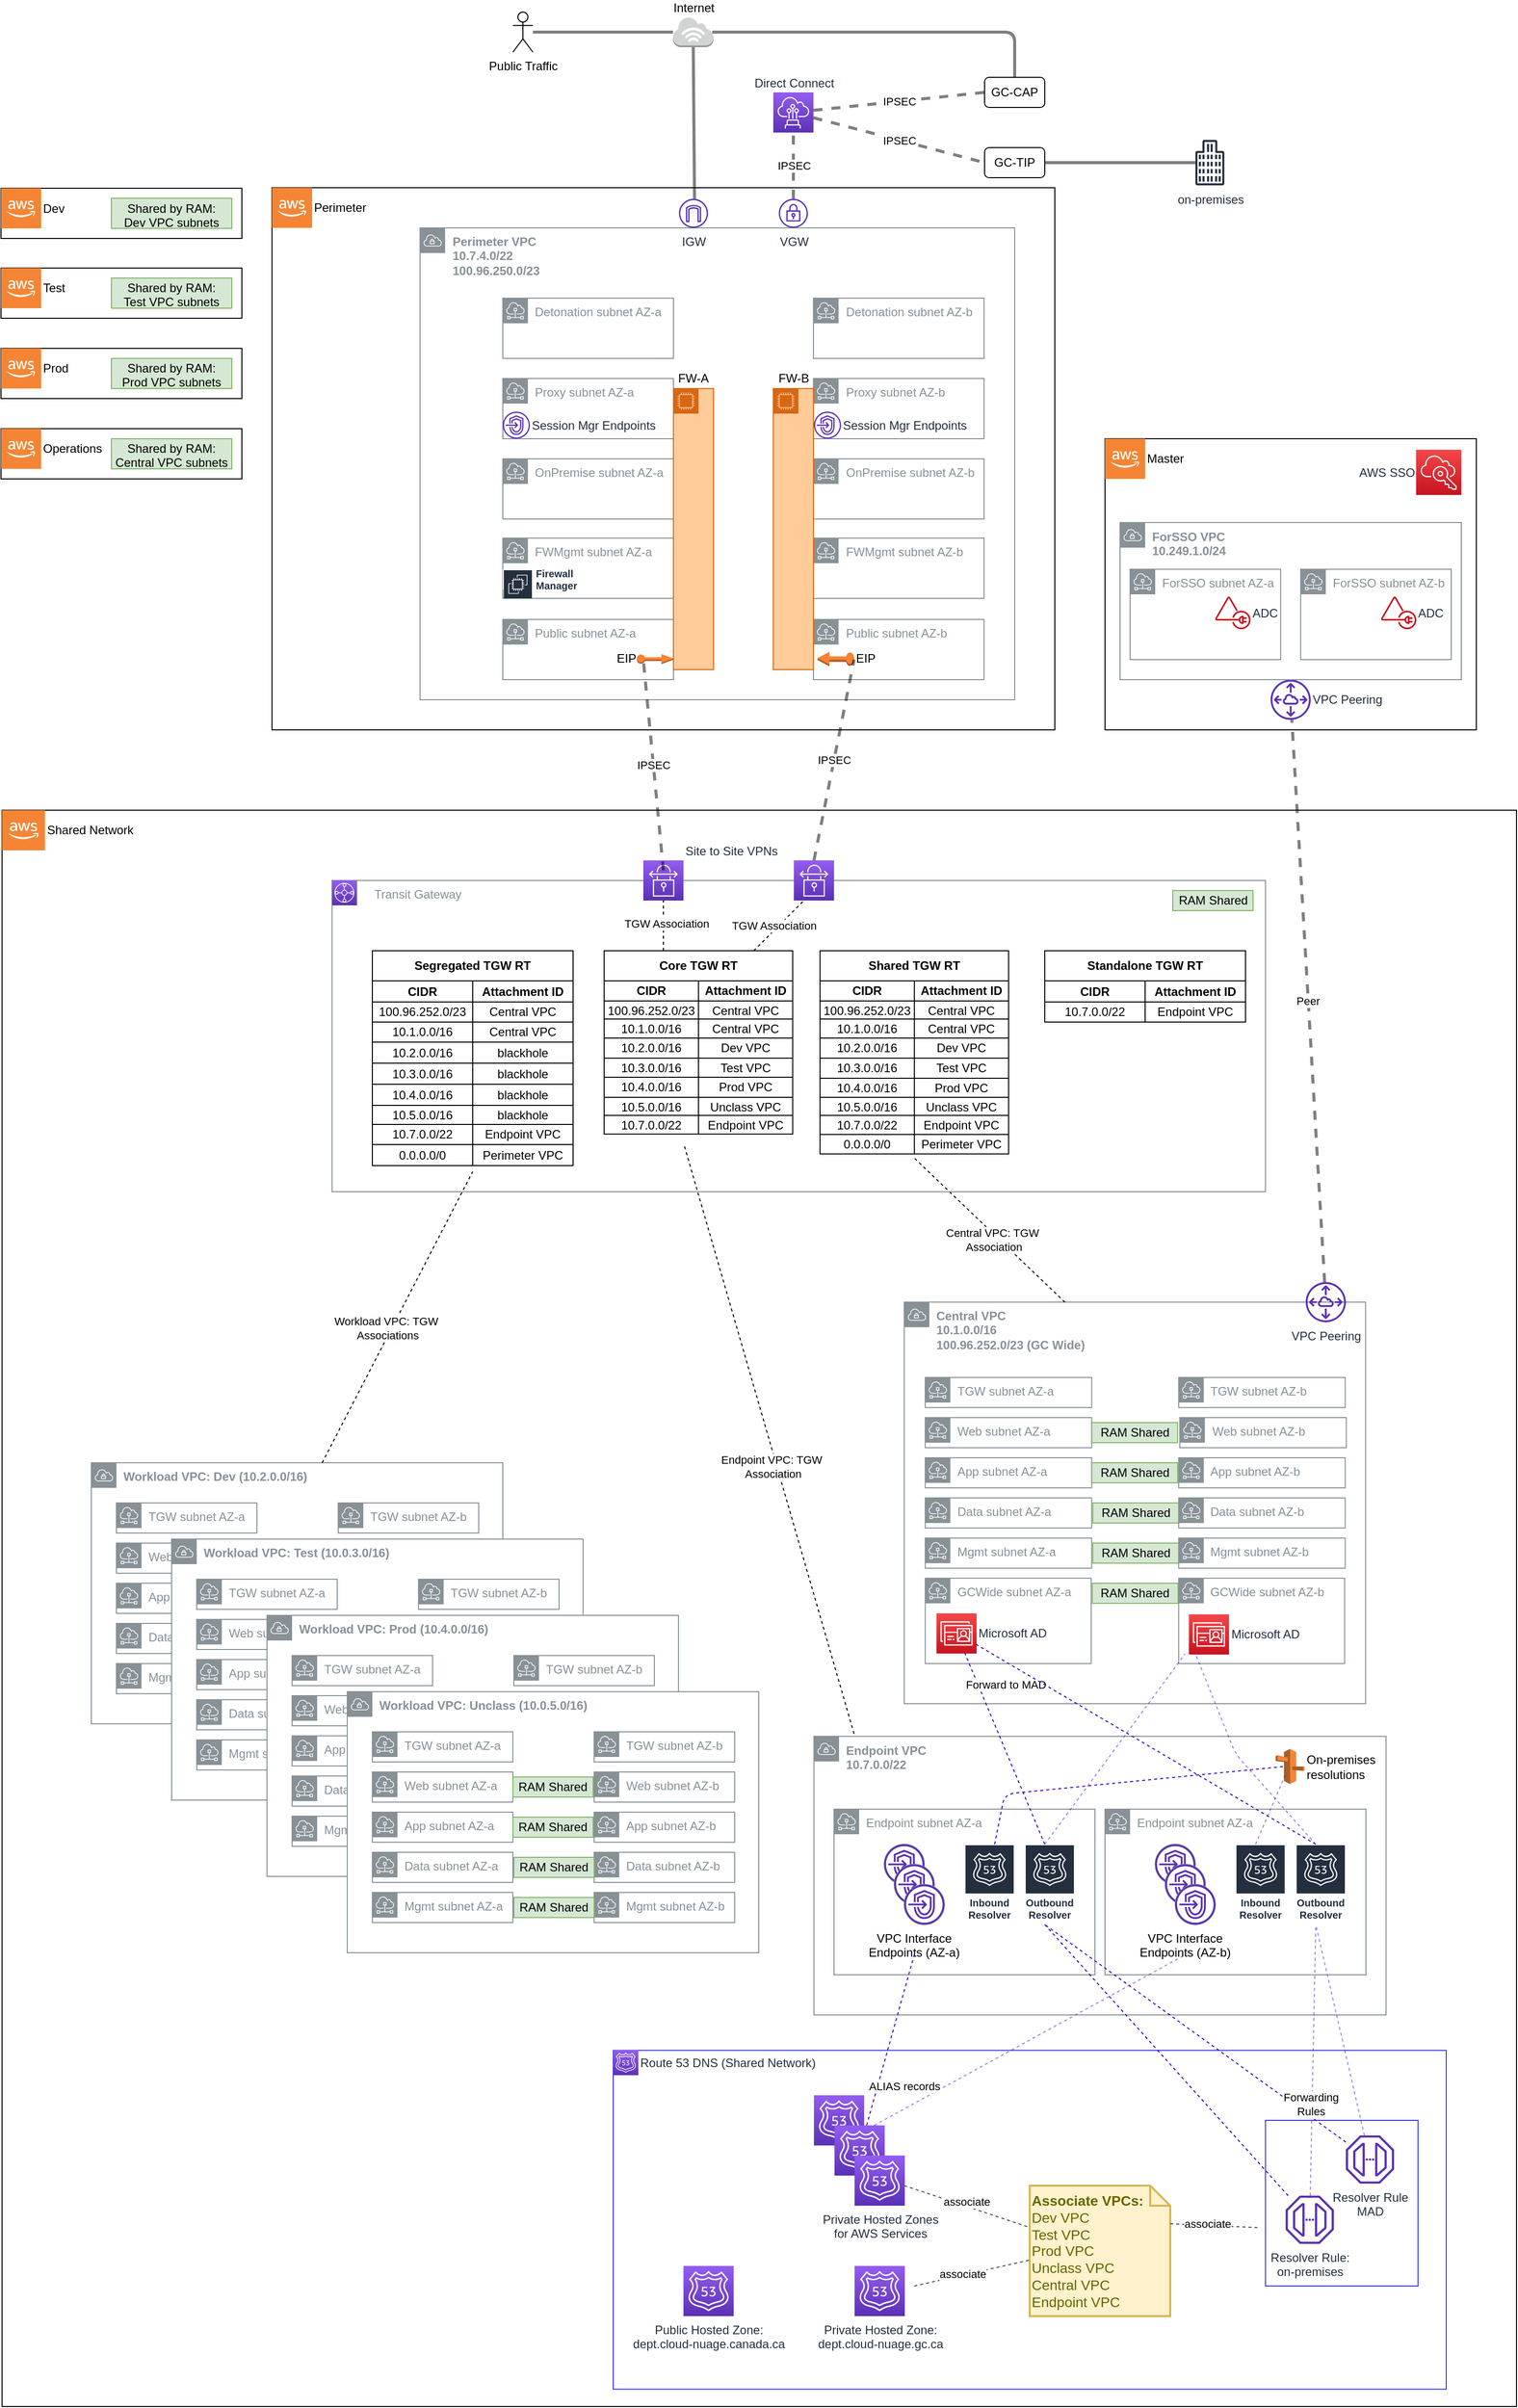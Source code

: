 <mxfile version="13.3.5" type="device"><diagram id="TK6w0RNlwNiGX7UF34bO" name="Page-1"><mxGraphModel dx="1956" dy="2103" grid="1" gridSize="10" guides="1" tooltips="1" connect="1" arrows="1" fold="1" page="1" pageScale="1" pageWidth="850" pageHeight="1100" math="0" shadow="0"><root><mxCell id="0"/><mxCell id="1" parent="0"/><mxCell id="n--Wq_EnB1C4vueyRFef-474" value="" style="rounded=0;whiteSpace=wrap;html=1;shadow=0;strokeWidth=1;fillColor=#FFFFFF;strokeColor=#3333FF;" parent="1" vertex="1"><mxGeometry x="580" y="945.25" width="830" height="337.5" as="geometry"/></mxCell><mxCell id="n--Wq_EnB1C4vueyRFef-463" value="" style="rounded=0;whiteSpace=wrap;html=1;shadow=0;strokeWidth=1;fillColor=#FFFFFF;strokeColor=#3333FF;" parent="1" vertex="1"><mxGeometry x="1229.89" y="1015" width="152" height="165" as="geometry"/></mxCell><mxCell id="n--Wq_EnB1C4vueyRFef-337" value="" style="group" parent="1" vertex="1" connectable="0"><mxGeometry x="60" y="360" width="665" height="488" as="geometry"/></mxCell><mxCell id="n--Wq_EnB1C4vueyRFef-182" value="" style="group;fillColor=#ffffff;strokeWidth=1;" parent="n--Wq_EnB1C4vueyRFef-337" vertex="1" connectable="0"><mxGeometry width="410" height="260" as="geometry"/></mxCell><mxCell id="n--Wq_EnB1C4vueyRFef-181" value="" style="group" parent="n--Wq_EnB1C4vueyRFef-182" vertex="1" connectable="0"><mxGeometry width="410" height="260" as="geometry"/></mxCell><mxCell id="n--Wq_EnB1C4vueyRFef-159" value="TGW subnet AZ-a" style="outlineConnect=0;gradientColor=none;html=1;whiteSpace=wrap;fontSize=12;fontStyle=0;shape=mxgraph.aws4.group;grIcon=mxgraph.aws4.group_subnet;strokeColor=#879196;fillColor=none;verticalAlign=top;align=left;spacingLeft=30;fontColor=#879196;dashed=0;" parent="n--Wq_EnB1C4vueyRFef-181" vertex="1"><mxGeometry x="25" y="40" width="140" height="30" as="geometry"/></mxCell><mxCell id="n--Wq_EnB1C4vueyRFef-160" value="Web subnet AZ-a" style="outlineConnect=0;gradientColor=none;html=1;whiteSpace=wrap;fontSize=12;fontStyle=0;shape=mxgraph.aws4.group;grIcon=mxgraph.aws4.group_subnet;strokeColor=#879196;fillColor=none;verticalAlign=top;align=left;spacingLeft=30;fontColor=#879196;dashed=0;" parent="n--Wq_EnB1C4vueyRFef-181" vertex="1"><mxGeometry x="25" y="80" width="140" height="30" as="geometry"/></mxCell><mxCell id="n--Wq_EnB1C4vueyRFef-161" value="App subnet AZ-a" style="outlineConnect=0;gradientColor=none;html=1;whiteSpace=wrap;fontSize=12;fontStyle=0;shape=mxgraph.aws4.group;grIcon=mxgraph.aws4.group_subnet;strokeColor=#879196;fillColor=none;verticalAlign=top;align=left;spacingLeft=30;fontColor=#879196;dashed=0;" parent="n--Wq_EnB1C4vueyRFef-181" vertex="1"><mxGeometry x="25" y="120" width="140" height="30" as="geometry"/></mxCell><mxCell id="n--Wq_EnB1C4vueyRFef-163" value="Data subnet AZ-a" style="outlineConnect=0;gradientColor=none;html=1;whiteSpace=wrap;fontSize=12;fontStyle=0;shape=mxgraph.aws4.group;grIcon=mxgraph.aws4.group_subnet;strokeColor=#879196;fillColor=none;verticalAlign=top;align=left;spacingLeft=30;fontColor=#879196;dashed=0;" parent="n--Wq_EnB1C4vueyRFef-181" vertex="1"><mxGeometry x="25" y="160" width="140" height="30" as="geometry"/></mxCell><mxCell id="n--Wq_EnB1C4vueyRFef-164" value="Mgmt subnet AZ-a" style="outlineConnect=0;gradientColor=none;html=1;whiteSpace=wrap;fontSize=12;fontStyle=0;shape=mxgraph.aws4.group;grIcon=mxgraph.aws4.group_subnet;strokeColor=#879196;fillColor=none;verticalAlign=top;align=left;spacingLeft=30;fontColor=#879196;dashed=0;" parent="n--Wq_EnB1C4vueyRFef-181" vertex="1"><mxGeometry x="25" y="200" width="140" height="30" as="geometry"/></mxCell><mxCell id="n--Wq_EnB1C4vueyRFef-166" value="TGW subnet AZ-b" style="outlineConnect=0;gradientColor=none;html=1;whiteSpace=wrap;fontSize=12;fontStyle=0;shape=mxgraph.aws4.group;grIcon=mxgraph.aws4.group_subnet;strokeColor=#879196;fillColor=none;verticalAlign=top;align=left;spacingLeft=30;fontColor=#879196;dashed=0;" parent="n--Wq_EnB1C4vueyRFef-181" vertex="1"><mxGeometry x="246" y="40" width="140" height="30" as="geometry"/></mxCell><mxCell id="n--Wq_EnB1C4vueyRFef-167" value="Web subnet AZ-b" style="outlineConnect=0;gradientColor=none;html=1;whiteSpace=wrap;fontSize=12;fontStyle=0;shape=mxgraph.aws4.group;grIcon=mxgraph.aws4.group_subnet;strokeColor=#879196;fillColor=none;verticalAlign=top;align=left;spacingLeft=30;fontColor=#879196;dashed=0;" parent="n--Wq_EnB1C4vueyRFef-181" vertex="1"><mxGeometry x="246" y="80" width="140" height="30" as="geometry"/></mxCell><mxCell id="n--Wq_EnB1C4vueyRFef-168" value="App subnet AZ-b" style="outlineConnect=0;gradientColor=none;html=1;whiteSpace=wrap;fontSize=12;fontStyle=0;shape=mxgraph.aws4.group;grIcon=mxgraph.aws4.group_subnet;strokeColor=#879196;fillColor=none;verticalAlign=top;align=left;spacingLeft=30;fontColor=#879196;dashed=0;" parent="n--Wq_EnB1C4vueyRFef-181" vertex="1"><mxGeometry x="246" y="120" width="140" height="30" as="geometry"/></mxCell><mxCell id="n--Wq_EnB1C4vueyRFef-169" value="Data subnet AZ-b&lt;br&gt;" style="outlineConnect=0;gradientColor=none;html=1;whiteSpace=wrap;fontSize=12;fontStyle=0;shape=mxgraph.aws4.group;grIcon=mxgraph.aws4.group_subnet;strokeColor=#879196;fillColor=none;verticalAlign=top;align=left;spacingLeft=30;fontColor=#879196;dashed=0;" parent="n--Wq_EnB1C4vueyRFef-181" vertex="1"><mxGeometry x="246" y="160" width="140" height="30" as="geometry"/></mxCell><mxCell id="n--Wq_EnB1C4vueyRFef-170" value="Mgmt subnet AZ-b" style="outlineConnect=0;gradientColor=none;html=1;whiteSpace=wrap;fontSize=12;fontStyle=0;shape=mxgraph.aws4.group;grIcon=mxgraph.aws4.group_subnet;strokeColor=#879196;fillColor=none;verticalAlign=top;align=left;spacingLeft=30;fontColor=#879196;dashed=0;" parent="n--Wq_EnB1C4vueyRFef-181" vertex="1"><mxGeometry x="246" y="200" width="140" height="30" as="geometry"/></mxCell><mxCell id="n--Wq_EnB1C4vueyRFef-171" value="&lt;b&gt;Workload VPC: Dev (10.2.0.0/16)&lt;/b&gt;" style="outlineConnect=0;gradientColor=none;html=1;whiteSpace=wrap;fontSize=12;fontStyle=0;shape=mxgraph.aws4.group;grIcon=mxgraph.aws4.group_vpc;strokeColor=#879196;fillColor=none;verticalAlign=top;align=left;spacingLeft=30;fontColor=#879196;dashed=0;" parent="n--Wq_EnB1C4vueyRFef-181" vertex="1"><mxGeometry width="410" height="260" as="geometry"/></mxCell><mxCell id="n--Wq_EnB1C4vueyRFef-175" value="RAM Shared" style="text;html=1;strokeColor=#82b366;fillColor=#d5e8d4;align=center;verticalAlign=middle;whiteSpace=wrap;overflow=hidden;" parent="n--Wq_EnB1C4vueyRFef-181" vertex="1"><mxGeometry x="165" y="85" width="80" height="20" as="geometry"/></mxCell><mxCell id="n--Wq_EnB1C4vueyRFef-178" value="RAM Shared" style="text;html=1;strokeColor=#82b366;fillColor=#d5e8d4;align=center;verticalAlign=middle;whiteSpace=wrap;overflow=hidden;" parent="n--Wq_EnB1C4vueyRFef-181" vertex="1"><mxGeometry x="165" y="125" width="80" height="20" as="geometry"/></mxCell><mxCell id="n--Wq_EnB1C4vueyRFef-179" value="RAM Shared" style="text;html=1;strokeColor=#82b366;fillColor=#d5e8d4;align=center;verticalAlign=middle;whiteSpace=wrap;overflow=hidden;" parent="n--Wq_EnB1C4vueyRFef-181" vertex="1"><mxGeometry x="166" y="165" width="80" height="20" as="geometry"/></mxCell><mxCell id="n--Wq_EnB1C4vueyRFef-180" value="RAM Shared" style="text;html=1;strokeColor=#82b366;fillColor=#d5e8d4;align=center;verticalAlign=middle;whiteSpace=wrap;overflow=hidden;" parent="n--Wq_EnB1C4vueyRFef-181" vertex="1"><mxGeometry x="166" y="205" width="80" height="20" as="geometry"/></mxCell><mxCell id="n--Wq_EnB1C4vueyRFef-200" value="" style="group;fillColor=#ffffff;strokeWidth=1;" parent="n--Wq_EnB1C4vueyRFef-337" vertex="1" connectable="0"><mxGeometry x="80" y="76" width="410" height="260" as="geometry"/></mxCell><mxCell id="n--Wq_EnB1C4vueyRFef-201" value="" style="group" parent="n--Wq_EnB1C4vueyRFef-200" vertex="1" connectable="0"><mxGeometry width="410" height="260" as="geometry"/></mxCell><mxCell id="n--Wq_EnB1C4vueyRFef-202" value="TGW subnet AZ-a" style="outlineConnect=0;gradientColor=none;html=1;whiteSpace=wrap;fontSize=12;fontStyle=0;shape=mxgraph.aws4.group;grIcon=mxgraph.aws4.group_subnet;strokeColor=#879196;fillColor=none;verticalAlign=top;align=left;spacingLeft=30;fontColor=#879196;dashed=0;" parent="n--Wq_EnB1C4vueyRFef-201" vertex="1"><mxGeometry x="25" y="40" width="140" height="30" as="geometry"/></mxCell><mxCell id="n--Wq_EnB1C4vueyRFef-203" value="Web subnet AZ-a" style="outlineConnect=0;gradientColor=none;html=1;whiteSpace=wrap;fontSize=12;fontStyle=0;shape=mxgraph.aws4.group;grIcon=mxgraph.aws4.group_subnet;strokeColor=#879196;fillColor=none;verticalAlign=top;align=left;spacingLeft=30;fontColor=#879196;dashed=0;" parent="n--Wq_EnB1C4vueyRFef-201" vertex="1"><mxGeometry x="25" y="80" width="140" height="30" as="geometry"/></mxCell><mxCell id="n--Wq_EnB1C4vueyRFef-204" value="App subnet AZ-a" style="outlineConnect=0;gradientColor=none;html=1;whiteSpace=wrap;fontSize=12;fontStyle=0;shape=mxgraph.aws4.group;grIcon=mxgraph.aws4.group_subnet;strokeColor=#879196;fillColor=none;verticalAlign=top;align=left;spacingLeft=30;fontColor=#879196;dashed=0;" parent="n--Wq_EnB1C4vueyRFef-201" vertex="1"><mxGeometry x="25" y="120" width="140" height="30" as="geometry"/></mxCell><mxCell id="n--Wq_EnB1C4vueyRFef-205" value="Data subnet AZ-a" style="outlineConnect=0;gradientColor=none;html=1;whiteSpace=wrap;fontSize=12;fontStyle=0;shape=mxgraph.aws4.group;grIcon=mxgraph.aws4.group_subnet;strokeColor=#879196;fillColor=none;verticalAlign=top;align=left;spacingLeft=30;fontColor=#879196;dashed=0;" parent="n--Wq_EnB1C4vueyRFef-201" vertex="1"><mxGeometry x="25" y="160" width="140" height="30" as="geometry"/></mxCell><mxCell id="n--Wq_EnB1C4vueyRFef-206" value="Mgmt subnet AZ-a" style="outlineConnect=0;gradientColor=none;html=1;whiteSpace=wrap;fontSize=12;fontStyle=0;shape=mxgraph.aws4.group;grIcon=mxgraph.aws4.group_subnet;strokeColor=#879196;fillColor=none;verticalAlign=top;align=left;spacingLeft=30;fontColor=#879196;dashed=0;" parent="n--Wq_EnB1C4vueyRFef-201" vertex="1"><mxGeometry x="25" y="200" width="140" height="30" as="geometry"/></mxCell><mxCell id="n--Wq_EnB1C4vueyRFef-207" value="TGW subnet AZ-b" style="outlineConnect=0;gradientColor=none;html=1;whiteSpace=wrap;fontSize=12;fontStyle=0;shape=mxgraph.aws4.group;grIcon=mxgraph.aws4.group_subnet;strokeColor=#879196;fillColor=none;verticalAlign=top;align=left;spacingLeft=30;fontColor=#879196;dashed=0;" parent="n--Wq_EnB1C4vueyRFef-201" vertex="1"><mxGeometry x="246" y="40" width="140" height="30" as="geometry"/></mxCell><mxCell id="n--Wq_EnB1C4vueyRFef-208" value="Web subnet AZ-b" style="outlineConnect=0;gradientColor=none;html=1;whiteSpace=wrap;fontSize=12;fontStyle=0;shape=mxgraph.aws4.group;grIcon=mxgraph.aws4.group_subnet;strokeColor=#879196;fillColor=none;verticalAlign=top;align=left;spacingLeft=30;fontColor=#879196;dashed=0;" parent="n--Wq_EnB1C4vueyRFef-201" vertex="1"><mxGeometry x="246" y="80" width="140" height="30" as="geometry"/></mxCell><mxCell id="n--Wq_EnB1C4vueyRFef-209" value="App subnet AZ-b" style="outlineConnect=0;gradientColor=none;html=1;whiteSpace=wrap;fontSize=12;fontStyle=0;shape=mxgraph.aws4.group;grIcon=mxgraph.aws4.group_subnet;strokeColor=#879196;fillColor=none;verticalAlign=top;align=left;spacingLeft=30;fontColor=#879196;dashed=0;" parent="n--Wq_EnB1C4vueyRFef-201" vertex="1"><mxGeometry x="246" y="120" width="140" height="30" as="geometry"/></mxCell><mxCell id="n--Wq_EnB1C4vueyRFef-210" value="Data subnet AZ-b&lt;br&gt;" style="outlineConnect=0;gradientColor=none;html=1;whiteSpace=wrap;fontSize=12;fontStyle=0;shape=mxgraph.aws4.group;grIcon=mxgraph.aws4.group_subnet;strokeColor=#879196;fillColor=none;verticalAlign=top;align=left;spacingLeft=30;fontColor=#879196;dashed=0;" parent="n--Wq_EnB1C4vueyRFef-201" vertex="1"><mxGeometry x="246" y="160" width="140" height="30" as="geometry"/></mxCell><mxCell id="n--Wq_EnB1C4vueyRFef-211" value="Mgmt subnet AZ-b" style="outlineConnect=0;gradientColor=none;html=1;whiteSpace=wrap;fontSize=12;fontStyle=0;shape=mxgraph.aws4.group;grIcon=mxgraph.aws4.group_subnet;strokeColor=#879196;fillColor=none;verticalAlign=top;align=left;spacingLeft=30;fontColor=#879196;dashed=0;" parent="n--Wq_EnB1C4vueyRFef-201" vertex="1"><mxGeometry x="246" y="200" width="140" height="30" as="geometry"/></mxCell><mxCell id="n--Wq_EnB1C4vueyRFef-212" value="&lt;b&gt;Workload VPC: Test (10.0.3.0/16)&lt;/b&gt;" style="outlineConnect=0;gradientColor=none;html=1;whiteSpace=wrap;fontSize=12;fontStyle=0;shape=mxgraph.aws4.group;grIcon=mxgraph.aws4.group_vpc;strokeColor=#879196;fillColor=none;verticalAlign=top;align=left;spacingLeft=30;fontColor=#879196;dashed=0;" parent="n--Wq_EnB1C4vueyRFef-201" vertex="1"><mxGeometry width="410" height="260" as="geometry"/></mxCell><mxCell id="n--Wq_EnB1C4vueyRFef-213" value="RAM Shared" style="text;html=1;strokeColor=#82b366;fillColor=#d5e8d4;align=center;verticalAlign=middle;whiteSpace=wrap;overflow=hidden;" parent="n--Wq_EnB1C4vueyRFef-201" vertex="1"><mxGeometry x="165" y="85" width="80" height="20" as="geometry"/></mxCell><mxCell id="n--Wq_EnB1C4vueyRFef-214" value="RAM Shared" style="text;html=1;strokeColor=#82b366;fillColor=#d5e8d4;align=center;verticalAlign=middle;whiteSpace=wrap;overflow=hidden;" parent="n--Wq_EnB1C4vueyRFef-201" vertex="1"><mxGeometry x="165" y="125" width="80" height="20" as="geometry"/></mxCell><mxCell id="n--Wq_EnB1C4vueyRFef-215" value="RAM Shared" style="text;html=1;strokeColor=#82b366;fillColor=#d5e8d4;align=center;verticalAlign=middle;whiteSpace=wrap;overflow=hidden;" parent="n--Wq_EnB1C4vueyRFef-201" vertex="1"><mxGeometry x="166" y="165" width="80" height="20" as="geometry"/></mxCell><mxCell id="n--Wq_EnB1C4vueyRFef-216" value="RAM Shared" style="text;html=1;strokeColor=#82b366;fillColor=#d5e8d4;align=center;verticalAlign=middle;whiteSpace=wrap;overflow=hidden;" parent="n--Wq_EnB1C4vueyRFef-201" vertex="1"><mxGeometry x="166" y="205" width="80" height="20" as="geometry"/></mxCell><mxCell id="n--Wq_EnB1C4vueyRFef-217" value="" style="group;fillColor=#ffffff;strokeWidth=1;" parent="n--Wq_EnB1C4vueyRFef-337" vertex="1" connectable="0"><mxGeometry x="175" y="152" width="410" height="260" as="geometry"/></mxCell><mxCell id="n--Wq_EnB1C4vueyRFef-218" value="" style="group" parent="n--Wq_EnB1C4vueyRFef-217" vertex="1" connectable="0"><mxGeometry width="410" height="260" as="geometry"/></mxCell><mxCell id="n--Wq_EnB1C4vueyRFef-219" value="TGW subnet AZ-a" style="outlineConnect=0;gradientColor=none;html=1;whiteSpace=wrap;fontSize=12;fontStyle=0;shape=mxgraph.aws4.group;grIcon=mxgraph.aws4.group_subnet;strokeColor=#879196;fillColor=none;verticalAlign=top;align=left;spacingLeft=30;fontColor=#879196;dashed=0;" parent="n--Wq_EnB1C4vueyRFef-218" vertex="1"><mxGeometry x="25" y="40" width="140" height="30" as="geometry"/></mxCell><mxCell id="n--Wq_EnB1C4vueyRFef-220" value="Web subnet AZ-a" style="outlineConnect=0;gradientColor=none;html=1;whiteSpace=wrap;fontSize=12;fontStyle=0;shape=mxgraph.aws4.group;grIcon=mxgraph.aws4.group_subnet;strokeColor=#879196;fillColor=none;verticalAlign=top;align=left;spacingLeft=30;fontColor=#879196;dashed=0;" parent="n--Wq_EnB1C4vueyRFef-218" vertex="1"><mxGeometry x="25" y="80" width="140" height="30" as="geometry"/></mxCell><mxCell id="n--Wq_EnB1C4vueyRFef-221" value="App subnet AZ-a" style="outlineConnect=0;gradientColor=none;html=1;whiteSpace=wrap;fontSize=12;fontStyle=0;shape=mxgraph.aws4.group;grIcon=mxgraph.aws4.group_subnet;strokeColor=#879196;fillColor=none;verticalAlign=top;align=left;spacingLeft=30;fontColor=#879196;dashed=0;" parent="n--Wq_EnB1C4vueyRFef-218" vertex="1"><mxGeometry x="25" y="120" width="140" height="30" as="geometry"/></mxCell><mxCell id="n--Wq_EnB1C4vueyRFef-222" value="Data subnet AZ-a" style="outlineConnect=0;gradientColor=none;html=1;whiteSpace=wrap;fontSize=12;fontStyle=0;shape=mxgraph.aws4.group;grIcon=mxgraph.aws4.group_subnet;strokeColor=#879196;fillColor=none;verticalAlign=top;align=left;spacingLeft=30;fontColor=#879196;dashed=0;" parent="n--Wq_EnB1C4vueyRFef-218" vertex="1"><mxGeometry x="25" y="160" width="140" height="30" as="geometry"/></mxCell><mxCell id="n--Wq_EnB1C4vueyRFef-223" value="Mgmt subnet AZ-a" style="outlineConnect=0;gradientColor=none;html=1;whiteSpace=wrap;fontSize=12;fontStyle=0;shape=mxgraph.aws4.group;grIcon=mxgraph.aws4.group_subnet;strokeColor=#879196;fillColor=none;verticalAlign=top;align=left;spacingLeft=30;fontColor=#879196;dashed=0;" parent="n--Wq_EnB1C4vueyRFef-218" vertex="1"><mxGeometry x="25" y="200" width="140" height="30" as="geometry"/></mxCell><mxCell id="n--Wq_EnB1C4vueyRFef-224" value="TGW subnet AZ-b" style="outlineConnect=0;gradientColor=none;html=1;whiteSpace=wrap;fontSize=12;fontStyle=0;shape=mxgraph.aws4.group;grIcon=mxgraph.aws4.group_subnet;strokeColor=#879196;fillColor=none;verticalAlign=top;align=left;spacingLeft=30;fontColor=#879196;dashed=0;" parent="n--Wq_EnB1C4vueyRFef-218" vertex="1"><mxGeometry x="246" y="40" width="140" height="30" as="geometry"/></mxCell><mxCell id="n--Wq_EnB1C4vueyRFef-225" value="Web subnet AZ-b" style="outlineConnect=0;gradientColor=none;html=1;whiteSpace=wrap;fontSize=12;fontStyle=0;shape=mxgraph.aws4.group;grIcon=mxgraph.aws4.group_subnet;strokeColor=#879196;fillColor=none;verticalAlign=top;align=left;spacingLeft=30;fontColor=#879196;dashed=0;" parent="n--Wq_EnB1C4vueyRFef-218" vertex="1"><mxGeometry x="246" y="80" width="140" height="30" as="geometry"/></mxCell><mxCell id="n--Wq_EnB1C4vueyRFef-226" value="App subnet AZ-b" style="outlineConnect=0;gradientColor=none;html=1;whiteSpace=wrap;fontSize=12;fontStyle=0;shape=mxgraph.aws4.group;grIcon=mxgraph.aws4.group_subnet;strokeColor=#879196;fillColor=none;verticalAlign=top;align=left;spacingLeft=30;fontColor=#879196;dashed=0;" parent="n--Wq_EnB1C4vueyRFef-218" vertex="1"><mxGeometry x="246" y="120" width="140" height="30" as="geometry"/></mxCell><mxCell id="n--Wq_EnB1C4vueyRFef-227" value="Data subnet AZ-b&lt;br&gt;" style="outlineConnect=0;gradientColor=none;html=1;whiteSpace=wrap;fontSize=12;fontStyle=0;shape=mxgraph.aws4.group;grIcon=mxgraph.aws4.group_subnet;strokeColor=#879196;fillColor=none;verticalAlign=top;align=left;spacingLeft=30;fontColor=#879196;dashed=0;" parent="n--Wq_EnB1C4vueyRFef-218" vertex="1"><mxGeometry x="246" y="160" width="140" height="30" as="geometry"/></mxCell><mxCell id="n--Wq_EnB1C4vueyRFef-228" value="Mgmt subnet AZ-b" style="outlineConnect=0;gradientColor=none;html=1;whiteSpace=wrap;fontSize=12;fontStyle=0;shape=mxgraph.aws4.group;grIcon=mxgraph.aws4.group_subnet;strokeColor=#879196;fillColor=none;verticalAlign=top;align=left;spacingLeft=30;fontColor=#879196;dashed=0;" parent="n--Wq_EnB1C4vueyRFef-218" vertex="1"><mxGeometry x="246" y="200" width="140" height="30" as="geometry"/></mxCell><mxCell id="n--Wq_EnB1C4vueyRFef-229" value="&lt;b&gt;Workload VPC: Prod (10.4.0.0/16)&lt;/b&gt;" style="outlineConnect=0;gradientColor=none;html=1;whiteSpace=wrap;fontSize=12;fontStyle=0;shape=mxgraph.aws4.group;grIcon=mxgraph.aws4.group_vpc;strokeColor=#879196;fillColor=none;verticalAlign=top;align=left;spacingLeft=30;fontColor=#879196;dashed=0;" parent="n--Wq_EnB1C4vueyRFef-218" vertex="1"><mxGeometry width="410" height="260" as="geometry"/></mxCell><mxCell id="n--Wq_EnB1C4vueyRFef-230" value="RAM Shared" style="text;html=1;strokeColor=#82b366;fillColor=#d5e8d4;align=center;verticalAlign=middle;whiteSpace=wrap;overflow=hidden;" parent="n--Wq_EnB1C4vueyRFef-218" vertex="1"><mxGeometry x="165" y="85" width="80" height="20" as="geometry"/></mxCell><mxCell id="n--Wq_EnB1C4vueyRFef-231" value="RAM Shared" style="text;html=1;strokeColor=#82b366;fillColor=#d5e8d4;align=center;verticalAlign=middle;whiteSpace=wrap;overflow=hidden;" parent="n--Wq_EnB1C4vueyRFef-218" vertex="1"><mxGeometry x="165" y="125" width="80" height="20" as="geometry"/></mxCell><mxCell id="n--Wq_EnB1C4vueyRFef-232" value="RAM Shared" style="text;html=1;strokeColor=#82b366;fillColor=#d5e8d4;align=center;verticalAlign=middle;whiteSpace=wrap;overflow=hidden;" parent="n--Wq_EnB1C4vueyRFef-218" vertex="1"><mxGeometry x="166" y="165" width="80" height="20" as="geometry"/></mxCell><mxCell id="n--Wq_EnB1C4vueyRFef-233" value="RAM Shared" style="text;html=1;strokeColor=#82b366;fillColor=#d5e8d4;align=center;verticalAlign=middle;whiteSpace=wrap;overflow=hidden;" parent="n--Wq_EnB1C4vueyRFef-218" vertex="1"><mxGeometry x="166" y="205" width="80" height="20" as="geometry"/></mxCell><mxCell id="n--Wq_EnB1C4vueyRFef-234" value="" style="group;fillColor=#ffffff;strokeWidth=4;" parent="n--Wq_EnB1C4vueyRFef-337" vertex="1" connectable="0"><mxGeometry x="255" y="228" width="410" height="260" as="geometry"/></mxCell><mxCell id="n--Wq_EnB1C4vueyRFef-235" value="" style="group" parent="n--Wq_EnB1C4vueyRFef-234" vertex="1" connectable="0"><mxGeometry width="410" height="260" as="geometry"/></mxCell><mxCell id="n--Wq_EnB1C4vueyRFef-236" value="TGW subnet AZ-a" style="outlineConnect=0;gradientColor=none;html=1;whiteSpace=wrap;fontSize=12;fontStyle=0;shape=mxgraph.aws4.group;grIcon=mxgraph.aws4.group_subnet;strokeColor=#879196;fillColor=none;verticalAlign=top;align=left;spacingLeft=30;fontColor=#879196;dashed=0;" parent="n--Wq_EnB1C4vueyRFef-235" vertex="1"><mxGeometry x="25" y="40" width="140" height="30" as="geometry"/></mxCell><mxCell id="n--Wq_EnB1C4vueyRFef-237" value="Web subnet AZ-a" style="outlineConnect=0;gradientColor=none;html=1;whiteSpace=wrap;fontSize=12;fontStyle=0;shape=mxgraph.aws4.group;grIcon=mxgraph.aws4.group_subnet;strokeColor=#879196;fillColor=none;verticalAlign=top;align=left;spacingLeft=30;fontColor=#879196;dashed=0;" parent="n--Wq_EnB1C4vueyRFef-235" vertex="1"><mxGeometry x="25" y="80" width="140" height="30" as="geometry"/></mxCell><mxCell id="n--Wq_EnB1C4vueyRFef-238" value="App subnet AZ-a" style="outlineConnect=0;gradientColor=none;html=1;whiteSpace=wrap;fontSize=12;fontStyle=0;shape=mxgraph.aws4.group;grIcon=mxgraph.aws4.group_subnet;strokeColor=#879196;fillColor=none;verticalAlign=top;align=left;spacingLeft=30;fontColor=#879196;dashed=0;" parent="n--Wq_EnB1C4vueyRFef-235" vertex="1"><mxGeometry x="25" y="120" width="140" height="30" as="geometry"/></mxCell><mxCell id="n--Wq_EnB1C4vueyRFef-239" value="Data subnet AZ-a" style="outlineConnect=0;gradientColor=none;html=1;whiteSpace=wrap;fontSize=12;fontStyle=0;shape=mxgraph.aws4.group;grIcon=mxgraph.aws4.group_subnet;strokeColor=#879196;fillColor=none;verticalAlign=top;align=left;spacingLeft=30;fontColor=#879196;dashed=0;" parent="n--Wq_EnB1C4vueyRFef-235" vertex="1"><mxGeometry x="25" y="160" width="140" height="30" as="geometry"/></mxCell><mxCell id="n--Wq_EnB1C4vueyRFef-240" value="Mgmt subnet AZ-a" style="outlineConnect=0;gradientColor=none;html=1;whiteSpace=wrap;fontSize=12;fontStyle=0;shape=mxgraph.aws4.group;grIcon=mxgraph.aws4.group_subnet;strokeColor=#879196;fillColor=none;verticalAlign=top;align=left;spacingLeft=30;fontColor=#879196;dashed=0;" parent="n--Wq_EnB1C4vueyRFef-235" vertex="1"><mxGeometry x="25" y="200" width="140" height="30" as="geometry"/></mxCell><mxCell id="n--Wq_EnB1C4vueyRFef-241" value="TGW subnet AZ-b" style="outlineConnect=0;gradientColor=none;html=1;whiteSpace=wrap;fontSize=12;fontStyle=0;shape=mxgraph.aws4.group;grIcon=mxgraph.aws4.group_subnet;strokeColor=#879196;fillColor=none;verticalAlign=top;align=left;spacingLeft=30;fontColor=#879196;dashed=0;" parent="n--Wq_EnB1C4vueyRFef-235" vertex="1"><mxGeometry x="246" y="40" width="140" height="30" as="geometry"/></mxCell><mxCell id="n--Wq_EnB1C4vueyRFef-242" value="Web subnet AZ-b" style="outlineConnect=0;gradientColor=none;html=1;whiteSpace=wrap;fontSize=12;fontStyle=0;shape=mxgraph.aws4.group;grIcon=mxgraph.aws4.group_subnet;strokeColor=#879196;fillColor=none;verticalAlign=top;align=left;spacingLeft=30;fontColor=#879196;dashed=0;" parent="n--Wq_EnB1C4vueyRFef-235" vertex="1"><mxGeometry x="246" y="80" width="140" height="30" as="geometry"/></mxCell><mxCell id="n--Wq_EnB1C4vueyRFef-243" value="App subnet AZ-b" style="outlineConnect=0;gradientColor=none;html=1;whiteSpace=wrap;fontSize=12;fontStyle=0;shape=mxgraph.aws4.group;grIcon=mxgraph.aws4.group_subnet;strokeColor=#879196;fillColor=none;verticalAlign=top;align=left;spacingLeft=30;fontColor=#879196;dashed=0;" parent="n--Wq_EnB1C4vueyRFef-235" vertex="1"><mxGeometry x="246" y="120" width="140" height="30" as="geometry"/></mxCell><mxCell id="n--Wq_EnB1C4vueyRFef-244" value="Data subnet AZ-b&lt;br&gt;" style="outlineConnect=0;gradientColor=none;html=1;whiteSpace=wrap;fontSize=12;fontStyle=0;shape=mxgraph.aws4.group;grIcon=mxgraph.aws4.group_subnet;strokeColor=#879196;fillColor=none;verticalAlign=top;align=left;spacingLeft=30;fontColor=#879196;dashed=0;" parent="n--Wq_EnB1C4vueyRFef-235" vertex="1"><mxGeometry x="246" y="160" width="140" height="30" as="geometry"/></mxCell><mxCell id="n--Wq_EnB1C4vueyRFef-245" value="Mgmt subnet AZ-b" style="outlineConnect=0;gradientColor=none;html=1;whiteSpace=wrap;fontSize=12;fontStyle=0;shape=mxgraph.aws4.group;grIcon=mxgraph.aws4.group_subnet;strokeColor=#879196;fillColor=none;verticalAlign=top;align=left;spacingLeft=30;fontColor=#879196;dashed=0;" parent="n--Wq_EnB1C4vueyRFef-235" vertex="1"><mxGeometry x="246" y="200" width="140" height="30" as="geometry"/></mxCell><mxCell id="n--Wq_EnB1C4vueyRFef-246" value="&lt;b&gt;Workload VPC: Unclass (10.0.5.0/16)&lt;/b&gt;" style="outlineConnect=0;gradientColor=none;html=1;whiteSpace=wrap;fontSize=12;fontStyle=0;shape=mxgraph.aws4.group;grIcon=mxgraph.aws4.group_vpc;strokeColor=#879196;fillColor=none;verticalAlign=top;align=left;spacingLeft=30;fontColor=#879196;dashed=0;" parent="n--Wq_EnB1C4vueyRFef-235" vertex="1"><mxGeometry width="410" height="260" as="geometry"/></mxCell><mxCell id="n--Wq_EnB1C4vueyRFef-247" value="RAM Shared" style="text;html=1;strokeColor=#82b366;fillColor=#d5e8d4;align=center;verticalAlign=middle;whiteSpace=wrap;overflow=hidden;" parent="n--Wq_EnB1C4vueyRFef-235" vertex="1"><mxGeometry x="165" y="85" width="80" height="20" as="geometry"/></mxCell><mxCell id="n--Wq_EnB1C4vueyRFef-248" value="RAM Shared" style="text;html=1;strokeColor=#82b366;fillColor=#d5e8d4;align=center;verticalAlign=middle;whiteSpace=wrap;overflow=hidden;" parent="n--Wq_EnB1C4vueyRFef-235" vertex="1"><mxGeometry x="165" y="125" width="80" height="20" as="geometry"/></mxCell><mxCell id="n--Wq_EnB1C4vueyRFef-249" value="RAM Shared" style="text;html=1;strokeColor=#82b366;fillColor=#d5e8d4;align=center;verticalAlign=middle;whiteSpace=wrap;overflow=hidden;" parent="n--Wq_EnB1C4vueyRFef-235" vertex="1"><mxGeometry x="166" y="165" width="80" height="20" as="geometry"/></mxCell><mxCell id="n--Wq_EnB1C4vueyRFef-250" value="RAM Shared" style="text;html=1;strokeColor=#82b366;fillColor=#d5e8d4;align=center;verticalAlign=middle;whiteSpace=wrap;overflow=hidden;" parent="n--Wq_EnB1C4vueyRFef-235" vertex="1"><mxGeometry x="166" y="205" width="80" height="20" as="geometry"/></mxCell><mxCell id="n--Wq_EnB1C4vueyRFef-345" value="Endpoint subnet AZ-a" style="outlineConnect=0;gradientColor=none;html=1;whiteSpace=wrap;fontSize=12;fontStyle=0;shape=mxgraph.aws4.group;grIcon=mxgraph.aws4.group_subnet;strokeColor=#879196;fillColor=none;verticalAlign=top;align=left;spacingLeft=30;fontColor=#879196;dashed=0;" parent="1" vertex="1"><mxGeometry x="800" y="705" width="260" height="165" as="geometry"/></mxCell><mxCell id="n--Wq_EnB1C4vueyRFef-350" value="&lt;b&gt;Endpoint VPC&lt;br&gt;10.7.0.0/22&lt;br&gt;&lt;/b&gt;" style="outlineConnect=0;gradientColor=none;html=1;whiteSpace=wrap;fontSize=12;fontStyle=0;shape=mxgraph.aws4.group;grIcon=mxgraph.aws4.group_vpc;fillColor=none;verticalAlign=top;align=left;spacingLeft=30;fontColor=#879196;dashed=0;strokeWidth=1;strokeColor=#879196;" parent="1" vertex="1"><mxGeometry x="780" y="632.5" width="570" height="277.5" as="geometry"/></mxCell><mxCell id="n--Wq_EnB1C4vueyRFef-386" value="VPC Interface&#10;Endpoints (AZ-a)" style="group;labelPosition=center;verticalLabelPosition=bottom;align=center;verticalAlign=top;" parent="1" vertex="1" connectable="0"><mxGeometry x="850" y="740" width="60" height="80" as="geometry"/></mxCell><mxCell id="n--Wq_EnB1C4vueyRFef-385" value="" style="ellipse;whiteSpace=wrap;html=1;shadow=0;strokeColor=#879196;strokeWidth=1;fillColor=#ffffff;" parent="n--Wq_EnB1C4vueyRFef-386" vertex="1"><mxGeometry width="40" height="40" as="geometry"/></mxCell><mxCell id="n--Wq_EnB1C4vueyRFef-363" value="" style="outlineConnect=0;fontColor=#232F3E;gradientColor=none;fillColor=#5A30B5;strokeColor=none;dashed=0;verticalLabelPosition=bottom;verticalAlign=top;align=center;html=1;fontSize=12;fontStyle=0;aspect=fixed;pointerEvents=1;shape=mxgraph.aws4.endpoints;shadow=0;sketch=0;" parent="n--Wq_EnB1C4vueyRFef-386" vertex="1"><mxGeometry width="40" height="40" as="geometry"/></mxCell><mxCell id="n--Wq_EnB1C4vueyRFef-387" value="" style="group" parent="n--Wq_EnB1C4vueyRFef-386" vertex="1" connectable="0"><mxGeometry x="10" y="20" width="50" height="60" as="geometry"/></mxCell><mxCell id="n--Wq_EnB1C4vueyRFef-388" value="" style="ellipse;whiteSpace=wrap;html=1;shadow=0;strokeColor=#879196;strokeWidth=1;fillColor=#ffffff;" parent="n--Wq_EnB1C4vueyRFef-387" vertex="1"><mxGeometry width="40" height="40" as="geometry"/></mxCell><mxCell id="n--Wq_EnB1C4vueyRFef-389" value="" style="outlineConnect=0;fontColor=#232F3E;gradientColor=none;fillColor=#5A30B5;strokeColor=none;dashed=0;verticalLabelPosition=bottom;verticalAlign=top;align=center;html=1;fontSize=12;fontStyle=0;aspect=fixed;pointerEvents=1;shape=mxgraph.aws4.endpoints;shadow=0;sketch=0;" parent="n--Wq_EnB1C4vueyRFef-387" vertex="1"><mxGeometry width="40" height="40" as="geometry"/></mxCell><mxCell id="n--Wq_EnB1C4vueyRFef-390" value="" style="group" parent="n--Wq_EnB1C4vueyRFef-387" vertex="1" connectable="0"><mxGeometry x="10" y="20" width="40" height="40" as="geometry"/></mxCell><mxCell id="n--Wq_EnB1C4vueyRFef-391" value="" style="ellipse;whiteSpace=wrap;html=1;shadow=0;strokeColor=#879196;strokeWidth=1;fillColor=#ffffff;" parent="n--Wq_EnB1C4vueyRFef-390" vertex="1"><mxGeometry width="40" height="40" as="geometry"/></mxCell><mxCell id="n--Wq_EnB1C4vueyRFef-392" value="" style="outlineConnect=0;fontColor=#232F3E;gradientColor=none;fillColor=#5A30B5;strokeColor=none;dashed=0;verticalLabelPosition=bottom;verticalAlign=top;align=center;html=1;fontSize=12;fontStyle=0;aspect=fixed;pointerEvents=1;shape=mxgraph.aws4.endpoints;shadow=0;sketch=0;" parent="n--Wq_EnB1C4vueyRFef-390" vertex="1"><mxGeometry width="40" height="40" as="geometry"/></mxCell><mxCell id="n--Wq_EnB1C4vueyRFef-405" value="" style="outlineConnect=0;fontColor=#232F3E;gradientColor=#945DF2;gradientDirection=north;fillColor=#5A30B5;strokeColor=#ffffff;dashed=0;verticalLabelPosition=bottom;verticalAlign=top;align=center;html=1;fontSize=12;fontStyle=0;aspect=fixed;shape=mxgraph.aws4.resourceIcon;resIcon=mxgraph.aws4.route_53;shadow=0;" parent="1" vertex="1"><mxGeometry x="780" y="990" width="50" height="50" as="geometry"/></mxCell><mxCell id="n--Wq_EnB1C4vueyRFef-406" value="" style="outlineConnect=0;fontColor=#232F3E;gradientColor=#945DF2;gradientDirection=north;fillColor=#5A30B5;strokeColor=#ffffff;dashed=0;verticalLabelPosition=bottom;verticalAlign=top;align=center;html=1;fontSize=12;fontStyle=0;aspect=fixed;shape=mxgraph.aws4.resourceIcon;resIcon=mxgraph.aws4.route_53;shadow=0;" parent="1" vertex="1"><mxGeometry x="800.5" y="1020" width="50" height="50" as="geometry"/></mxCell><mxCell id="n--Wq_EnB1C4vueyRFef-407" value="Private Hosted Zones&lt;br&gt;for AWS Services" style="outlineConnect=0;fontColor=#232F3E;gradientColor=#945DF2;gradientDirection=north;fillColor=#5A30B5;strokeColor=#ffffff;dashed=0;verticalLabelPosition=bottom;verticalAlign=top;align=center;html=1;fontSize=12;fontStyle=0;aspect=fixed;shape=mxgraph.aws4.resourceIcon;resIcon=mxgraph.aws4.route_53;shadow=0;" parent="1" vertex="1"><mxGeometry x="820.5" y="1050" width="50" height="50" as="geometry"/></mxCell><mxCell id="n--Wq_EnB1C4vueyRFef-412" value="Inbound Resolver" style="outlineConnect=0;fontColor=#232F3E;gradientColor=none;strokeColor=#ffffff;fillColor=#232F3E;dashed=0;verticalLabelPosition=middle;verticalAlign=bottom;align=center;html=1;whiteSpace=wrap;fontSize=10;fontStyle=1;spacing=3;shape=mxgraph.aws4.productIcon;prIcon=mxgraph.aws4.route_53;shadow=0;" parent="1" vertex="1"><mxGeometry x="930" y="740" width="50" height="80" as="geometry"/></mxCell><mxCell id="n--Wq_EnB1C4vueyRFef-413" value="Outbound Resolver" style="outlineConnect=0;fontColor=#232F3E;gradientColor=none;strokeColor=#ffffff;fillColor=#232F3E;dashed=0;verticalLabelPosition=middle;verticalAlign=bottom;align=center;html=1;whiteSpace=wrap;fontSize=10;fontStyle=1;spacing=3;shape=mxgraph.aws4.productIcon;prIcon=mxgraph.aws4.route_53;shadow=0;" parent="1" vertex="1"><mxGeometry x="990" y="740" width="50" height="80" as="geometry"/></mxCell><mxCell id="n--Wq_EnB1C4vueyRFef-414" value="Endpoint subnet AZ-a" style="outlineConnect=0;gradientColor=none;html=1;whiteSpace=wrap;fontSize=12;fontStyle=0;shape=mxgraph.aws4.group;grIcon=mxgraph.aws4.group_subnet;strokeColor=#879196;fillColor=none;verticalAlign=top;align=left;spacingLeft=30;fontColor=#879196;dashed=0;" parent="1" vertex="1"><mxGeometry x="1070" y="705" width="260" height="165" as="geometry"/></mxCell><mxCell id="n--Wq_EnB1C4vueyRFef-415" value="VPC Interface&#10;Endpoints (AZ-b)" style="group;labelPosition=center;verticalLabelPosition=bottom;align=center;verticalAlign=top;" parent="1" vertex="1" connectable="0"><mxGeometry x="1120" y="740" width="60" height="80" as="geometry"/></mxCell><mxCell id="n--Wq_EnB1C4vueyRFef-416" value="" style="ellipse;whiteSpace=wrap;html=1;shadow=0;strokeColor=#879196;strokeWidth=1;fillColor=#ffffff;" parent="n--Wq_EnB1C4vueyRFef-415" vertex="1"><mxGeometry width="40" height="40" as="geometry"/></mxCell><mxCell id="n--Wq_EnB1C4vueyRFef-417" value="" style="outlineConnect=0;fontColor=#232F3E;gradientColor=none;fillColor=#5A30B5;strokeColor=none;dashed=0;verticalLabelPosition=bottom;verticalAlign=top;align=center;html=1;fontSize=12;fontStyle=0;aspect=fixed;pointerEvents=1;shape=mxgraph.aws4.endpoints;shadow=0;sketch=0;" parent="n--Wq_EnB1C4vueyRFef-415" vertex="1"><mxGeometry width="40" height="40" as="geometry"/></mxCell><mxCell id="n--Wq_EnB1C4vueyRFef-418" value="" style="group" parent="n--Wq_EnB1C4vueyRFef-415" vertex="1" connectable="0"><mxGeometry x="10" y="20" width="50" height="60" as="geometry"/></mxCell><mxCell id="n--Wq_EnB1C4vueyRFef-419" value="" style="ellipse;whiteSpace=wrap;html=1;shadow=0;strokeColor=#879196;strokeWidth=1;fillColor=#ffffff;" parent="n--Wq_EnB1C4vueyRFef-418" vertex="1"><mxGeometry width="40" height="40" as="geometry"/></mxCell><mxCell id="n--Wq_EnB1C4vueyRFef-420" value="" style="outlineConnect=0;fontColor=#232F3E;gradientColor=none;fillColor=#5A30B5;strokeColor=none;dashed=0;verticalLabelPosition=bottom;verticalAlign=top;align=center;html=1;fontSize=12;fontStyle=0;aspect=fixed;pointerEvents=1;shape=mxgraph.aws4.endpoints;shadow=0;sketch=0;" parent="n--Wq_EnB1C4vueyRFef-418" vertex="1"><mxGeometry width="40" height="40" as="geometry"/></mxCell><mxCell id="n--Wq_EnB1C4vueyRFef-421" value="" style="group" parent="n--Wq_EnB1C4vueyRFef-418" vertex="1" connectable="0"><mxGeometry x="10" y="20" width="40" height="40" as="geometry"/></mxCell><mxCell id="n--Wq_EnB1C4vueyRFef-422" value="" style="ellipse;whiteSpace=wrap;html=1;shadow=0;strokeColor=#879196;strokeWidth=1;fillColor=#ffffff;" parent="n--Wq_EnB1C4vueyRFef-421" vertex="1"><mxGeometry width="40" height="40" as="geometry"/></mxCell><mxCell id="n--Wq_EnB1C4vueyRFef-423" value="" style="outlineConnect=0;fontColor=#232F3E;gradientColor=none;fillColor=#5A30B5;strokeColor=none;dashed=0;verticalLabelPosition=bottom;verticalAlign=top;align=center;html=1;fontSize=12;fontStyle=0;aspect=fixed;pointerEvents=1;shape=mxgraph.aws4.endpoints;shadow=0;sketch=0;" parent="n--Wq_EnB1C4vueyRFef-421" vertex="1"><mxGeometry width="40" height="40" as="geometry"/></mxCell><mxCell id="n--Wq_EnB1C4vueyRFef-424" value="Inbound Resolver" style="outlineConnect=0;fontColor=#232F3E;gradientColor=none;strokeColor=#ffffff;fillColor=#232F3E;dashed=0;verticalLabelPosition=middle;verticalAlign=bottom;align=center;html=1;whiteSpace=wrap;fontSize=10;fontStyle=1;spacing=3;shape=mxgraph.aws4.productIcon;prIcon=mxgraph.aws4.route_53;shadow=0;" parent="1" vertex="1"><mxGeometry x="1200" y="740" width="50" height="80" as="geometry"/></mxCell><mxCell id="n--Wq_EnB1C4vueyRFef-425" value="Outbound Resolver" style="outlineConnect=0;fontColor=#232F3E;gradientColor=none;strokeColor=#ffffff;fillColor=#232F3E;dashed=0;verticalLabelPosition=middle;verticalAlign=bottom;align=center;html=1;whiteSpace=wrap;fontSize=10;fontStyle=1;spacing=3;shape=mxgraph.aws4.productIcon;prIcon=mxgraph.aws4.route_53;shadow=0;" parent="1" vertex="1"><mxGeometry x="1260" y="740" width="50" height="80" as="geometry"/></mxCell><mxCell id="n--Wq_EnB1C4vueyRFef-426" value="" style="endArrow=none;dashed=1;html=1;strokeWidth=1;fillColor=#6a00ff;strokeColor=#3700CC;" parent="1" source="n--Wq_EnB1C4vueyRFef-406" edge="1"><mxGeometry width="50" height="50" relative="1" as="geometry"><mxPoint x="910" y="1000" as="sourcePoint"/><mxPoint x="880" y="850" as="targetPoint"/></mxGeometry></mxCell><mxCell id="n--Wq_EnB1C4vueyRFef-427" value="ALIAS records" style="endArrow=none;dashed=1;html=1;strokeWidth=1;fillColor=#6a00ff;strokeColor=#3700CC;opacity=50;" parent="1" edge="1"><mxGeometry x="-0.742" y="21" width="50" height="50" relative="1" as="geometry"><mxPoint x="840" y="1020" as="sourcePoint"/><mxPoint x="1150" y="850" as="targetPoint"/><mxPoint y="1" as="offset"/></mxGeometry></mxCell><mxCell id="n--Wq_EnB1C4vueyRFef-430" value="" style="endArrow=none;dashed=1;html=1;strokeWidth=1;" parent="1" edge="1"><mxGeometry width="50" height="50" relative="1" as="geometry"><mxPoint x="290" y="360" as="sourcePoint"/><mxPoint x="440" y="70" as="targetPoint"/></mxGeometry></mxCell><mxCell id="n--Wq_EnB1C4vueyRFef-431" value="Workload VPC: TGW&amp;nbsp;&lt;br&gt;Associations" style="edgeLabel;html=1;align=center;verticalAlign=middle;resizable=0;points=[];" parent="n--Wq_EnB1C4vueyRFef-430" vertex="1" connectable="0"><mxGeometry x="-0.088" y="4" relative="1" as="geometry"><mxPoint as="offset"/></mxGeometry></mxCell><mxCell id="n--Wq_EnB1C4vueyRFef-432" value="" style="group" parent="1" vertex="1" connectable="0"><mxGeometry x="870" y="200" width="610" height="1100" as="geometry"/></mxCell><mxCell id="n--Wq_EnB1C4vueyRFef-254" value="TGW subnet AZ-a" style="outlineConnect=0;gradientColor=none;html=1;whiteSpace=wrap;fontSize=12;fontStyle=0;shape=mxgraph.aws4.group;grIcon=mxgraph.aws4.group_subnet;strokeColor=#879196;fillColor=none;verticalAlign=top;align=left;spacingLeft=30;fontColor=#879196;dashed=0;" parent="n--Wq_EnB1C4vueyRFef-432" vertex="1"><mxGeometry x="20.868" y="75" width="165.877" height="30" as="geometry"/></mxCell><mxCell id="n--Wq_EnB1C4vueyRFef-255" value="Web subnet AZ-a" style="outlineConnect=0;gradientColor=none;html=1;whiteSpace=wrap;fontSize=12;fontStyle=0;shape=mxgraph.aws4.group;grIcon=mxgraph.aws4.group_subnet;strokeColor=#879196;fillColor=none;verticalAlign=top;align=left;spacingLeft=30;fontColor=#879196;dashed=0;" parent="n--Wq_EnB1C4vueyRFef-432" vertex="1"><mxGeometry x="20.868" y="115" width="165.877" height="30" as="geometry"/></mxCell><mxCell id="n--Wq_EnB1C4vueyRFef-256" value="App subnet AZ-a" style="outlineConnect=0;gradientColor=none;html=1;whiteSpace=wrap;fontSize=12;fontStyle=0;shape=mxgraph.aws4.group;grIcon=mxgraph.aws4.group_subnet;strokeColor=#879196;fillColor=none;verticalAlign=top;align=left;spacingLeft=30;fontColor=#879196;dashed=0;" parent="n--Wq_EnB1C4vueyRFef-432" vertex="1"><mxGeometry x="20.868" y="155" width="165.877" height="30" as="geometry"/></mxCell><mxCell id="n--Wq_EnB1C4vueyRFef-257" value="Data subnet AZ-a" style="outlineConnect=0;gradientColor=none;html=1;whiteSpace=wrap;fontSize=12;fontStyle=0;shape=mxgraph.aws4.group;grIcon=mxgraph.aws4.group_subnet;strokeColor=#879196;fillColor=none;verticalAlign=top;align=left;spacingLeft=30;fontColor=#879196;dashed=0;" parent="n--Wq_EnB1C4vueyRFef-432" vertex="1"><mxGeometry x="20.868" y="195" width="165.877" height="30" as="geometry"/></mxCell><mxCell id="n--Wq_EnB1C4vueyRFef-258" value="Mgmt subnet AZ-a" style="outlineConnect=0;gradientColor=none;html=1;whiteSpace=wrap;fontSize=12;fontStyle=0;shape=mxgraph.aws4.group;grIcon=mxgraph.aws4.group_subnet;strokeColor=#879196;fillColor=none;verticalAlign=top;align=left;spacingLeft=30;fontColor=#879196;dashed=0;" parent="n--Wq_EnB1C4vueyRFef-432" vertex="1"><mxGeometry x="20.868" y="235" width="165.877" height="30" as="geometry"/></mxCell><mxCell id="n--Wq_EnB1C4vueyRFef-264" value="&lt;b&gt;Central VPC&amp;nbsp;&lt;br&gt;10.1.0.0/16&lt;br&gt;100.96.252.0/23 (GC Wide)&lt;br&gt;&lt;/b&gt;" style="outlineConnect=0;gradientColor=none;html=1;whiteSpace=wrap;fontSize=12;fontStyle=0;shape=mxgraph.aws4.group;grIcon=mxgraph.aws4.group_vpc;fillColor=none;verticalAlign=top;align=left;spacingLeft=30;fontColor=#879196;dashed=0;strokeWidth=1;strokeColor=#879196;" parent="n--Wq_EnB1C4vueyRFef-432" vertex="1"><mxGeometry width="459.64" height="400" as="geometry"/></mxCell><mxCell id="n--Wq_EnB1C4vueyRFef-265" value="RAM Shared" style="text;html=1;strokeColor=#82b366;fillColor=#d5e8d4;align=center;verticalAlign=middle;whiteSpace=wrap;overflow=hidden;" parent="n--Wq_EnB1C4vueyRFef-432" vertex="1"><mxGeometry x="186.746" y="120" width="85.614" height="20" as="geometry"/></mxCell><mxCell id="n--Wq_EnB1C4vueyRFef-266" value="RAM Shared" style="text;html=1;strokeColor=#82b366;fillColor=#d5e8d4;align=center;verticalAlign=middle;whiteSpace=wrap;overflow=hidden;" parent="n--Wq_EnB1C4vueyRFef-432" vertex="1"><mxGeometry x="186.746" y="160" width="85.614" height="20" as="geometry"/></mxCell><mxCell id="n--Wq_EnB1C4vueyRFef-267" value="RAM Shared" style="text;html=1;strokeColor=#82b366;fillColor=#d5e8d4;align=center;verticalAlign=middle;whiteSpace=wrap;overflow=hidden;" parent="n--Wq_EnB1C4vueyRFef-432" vertex="1"><mxGeometry x="187.816" y="200" width="85.614" height="20" as="geometry"/></mxCell><mxCell id="n--Wq_EnB1C4vueyRFef-268" value="RAM Shared" style="text;html=1;strokeColor=#82b366;fillColor=#d5e8d4;align=center;verticalAlign=middle;whiteSpace=wrap;overflow=hidden;" parent="n--Wq_EnB1C4vueyRFef-432" vertex="1"><mxGeometry x="187.816" y="240" width="85.614" height="20" as="geometry"/></mxCell><mxCell id="n--Wq_EnB1C4vueyRFef-320" value="GCWide subnet AZ-a" style="outlineConnect=0;gradientColor=none;html=1;whiteSpace=wrap;fontSize=12;fontStyle=0;shape=mxgraph.aws4.group;grIcon=mxgraph.aws4.group_subnet;strokeColor=#879196;fillColor=none;verticalAlign=top;align=left;spacingLeft=30;fontColor=#879196;dashed=0;" parent="n--Wq_EnB1C4vueyRFef-432" vertex="1"><mxGeometry x="20.868" y="275" width="165.342" height="85" as="geometry"/></mxCell><mxCell id="n--Wq_EnB1C4vueyRFef-322" value="RAM Shared" style="text;html=1;strokeColor=#82b366;fillColor=#d5e8d4;align=center;verticalAlign=middle;whiteSpace=wrap;overflow=hidden;" parent="n--Wq_EnB1C4vueyRFef-432" vertex="1"><mxGeometry x="187.281" y="280" width="85.614" height="20" as="geometry"/></mxCell><mxCell id="n--Wq_EnB1C4vueyRFef-323" value="TGW subnet AZ-b" style="outlineConnect=0;gradientColor=none;html=1;whiteSpace=wrap;fontSize=12;fontStyle=0;shape=mxgraph.aws4.group;grIcon=mxgraph.aws4.group_subnet;strokeColor=#879196;fillColor=none;verticalAlign=top;align=left;spacingLeft=30;fontColor=#879196;dashed=0;" parent="n--Wq_EnB1C4vueyRFef-432" vertex="1"><mxGeometry x="273.43" y="75" width="165.877" height="30" as="geometry"/></mxCell><mxCell id="n--Wq_EnB1C4vueyRFef-324" value="Web subnet AZ-b" style="outlineConnect=0;gradientColor=none;html=1;whiteSpace=wrap;fontSize=12;fontStyle=0;shape=mxgraph.aws4.group;grIcon=mxgraph.aws4.group_subnet;strokeColor=#879196;fillColor=none;verticalAlign=top;align=left;spacingLeft=30;fontColor=#879196;dashed=0;" parent="n--Wq_EnB1C4vueyRFef-432" vertex="1"><mxGeometry x="274.5" y="115" width="165.877" height="30" as="geometry"/></mxCell><mxCell id="n--Wq_EnB1C4vueyRFef-325" value="App subnet AZ-b" style="outlineConnect=0;gradientColor=none;html=1;whiteSpace=wrap;fontSize=12;fontStyle=0;shape=mxgraph.aws4.group;grIcon=mxgraph.aws4.group_subnet;strokeColor=#879196;fillColor=none;verticalAlign=top;align=left;spacingLeft=30;fontColor=#879196;dashed=0;" parent="n--Wq_EnB1C4vueyRFef-432" vertex="1"><mxGeometry x="273.43" y="155" width="165.877" height="30" as="geometry"/></mxCell><mxCell id="n--Wq_EnB1C4vueyRFef-326" value="Data subnet AZ-b" style="outlineConnect=0;gradientColor=none;html=1;whiteSpace=wrap;fontSize=12;fontStyle=0;shape=mxgraph.aws4.group;grIcon=mxgraph.aws4.group_subnet;strokeColor=#879196;fillColor=none;verticalAlign=top;align=left;spacingLeft=30;fontColor=#879196;dashed=0;" parent="n--Wq_EnB1C4vueyRFef-432" vertex="1"><mxGeometry x="273.43" y="195" width="165.877" height="30" as="geometry"/></mxCell><mxCell id="n--Wq_EnB1C4vueyRFef-327" value="Mgmt subnet AZ-b" style="outlineConnect=0;gradientColor=none;html=1;whiteSpace=wrap;fontSize=12;fontStyle=0;shape=mxgraph.aws4.group;grIcon=mxgraph.aws4.group_subnet;strokeColor=#879196;fillColor=none;verticalAlign=top;align=left;spacingLeft=30;fontColor=#879196;dashed=0;" parent="n--Wq_EnB1C4vueyRFef-432" vertex="1"><mxGeometry x="273.43" y="235" width="165.877" height="30" as="geometry"/></mxCell><mxCell id="n--Wq_EnB1C4vueyRFef-328" value="GCWide subnet AZ-b" style="outlineConnect=0;gradientColor=none;html=1;whiteSpace=wrap;fontSize=12;fontStyle=0;shape=mxgraph.aws4.group;grIcon=mxgraph.aws4.group_subnet;strokeColor=#879196;fillColor=none;verticalAlign=top;align=left;spacingLeft=30;fontColor=#879196;dashed=0;" parent="n--Wq_EnB1C4vueyRFef-432" vertex="1"><mxGeometry x="273.43" y="275" width="165.342" height="85" as="geometry"/></mxCell><mxCell id="n--Wq_EnB1C4vueyRFef-428" value="Microsoft AD" style="outlineConnect=0;fontColor=#232F3E;gradientColor=#F54749;gradientDirection=north;fillColor=#C7131F;strokeColor=#ffffff;dashed=0;verticalLabelPosition=middle;verticalAlign=middle;align=left;html=1;fontSize=12;fontStyle=0;aspect=fixed;shape=mxgraph.aws4.resourceIcon;resIcon=mxgraph.aws4.directory_service;shadow=0;labelPosition=right;" parent="n--Wq_EnB1C4vueyRFef-432" vertex="1"><mxGeometry x="32.105" y="310" width="40" height="40" as="geometry"/></mxCell><mxCell id="n--Wq_EnB1C4vueyRFef-429" value="Microsoft AD" style="outlineConnect=0;fontColor=#232F3E;gradientColor=#F54749;gradientDirection=north;fillColor=#C7131F;strokeColor=#ffffff;dashed=0;verticalLabelPosition=middle;verticalAlign=middle;align=left;html=1;fontSize=12;fontStyle=0;aspect=fixed;shape=mxgraph.aws4.resourceIcon;resIcon=mxgraph.aws4.directory_service;shadow=0;labelPosition=right;" parent="n--Wq_EnB1C4vueyRFef-432" vertex="1"><mxGeometry x="283.596" y="311" width="40" height="40" as="geometry"/></mxCell><mxCell id="n--Wq_EnB1C4vueyRFef-598" value="" style="group" parent="n--Wq_EnB1C4vueyRFef-432" vertex="1" connectable="0"><mxGeometry x="-898.947" y="-490" width="1508.947" height="1590" as="geometry"/></mxCell><mxCell id="n--Wq_EnB1C4vueyRFef-487" value="" style="rounded=0;whiteSpace=wrap;html=1;shadow=0;strokeColor=#000000;strokeWidth=1;fillColor=none;" parent="n--Wq_EnB1C4vueyRFef-598" vertex="1"><mxGeometry width="1508.947" height="1590" as="geometry"/></mxCell><mxCell id="n--Wq_EnB1C4vueyRFef-490" value="Shared Network" style="outlineConnect=0;dashed=0;verticalLabelPosition=middle;verticalAlign=middle;align=left;html=1;shape=mxgraph.aws3.cloud_2;fillColor=#F58534;gradientColor=none;shadow=0;strokeColor=#000000;strokeWidth=1;labelPosition=right;" parent="n--Wq_EnB1C4vueyRFef-598" vertex="1"><mxGeometry width="42.807" height="40" as="geometry"/></mxCell><mxCell id="n--Wq_EnB1C4vueyRFef-644" value="VPC Peering" style="outlineConnect=0;fontColor=#232F3E;gradientColor=none;fillColor=#5A30B5;strokeColor=none;dashed=0;verticalLabelPosition=bottom;verticalAlign=top;align=center;html=1;fontSize=12;fontStyle=0;aspect=fixed;pointerEvents=1;shape=mxgraph.aws4.peering;shadow=0;labelPosition=center;" parent="n--Wq_EnB1C4vueyRFef-598" vertex="1"><mxGeometry x="1298.947" y="470" width="40" height="40" as="geometry"/></mxCell><mxCell id="n--Wq_EnB1C4vueyRFef-433" value="" style="endArrow=none;dashed=1;html=1;strokeWidth=1;entryX=0.5;entryY=1.238;entryDx=0;entryDy=0;entryPerimeter=0;" parent="1" target="n--Wq_EnB1C4vueyRFef-83" edge="1"><mxGeometry width="50" height="50" relative="1" as="geometry"><mxPoint x="1030" y="200" as="sourcePoint"/><mxPoint x="652" y="66" as="targetPoint"/></mxGeometry></mxCell><mxCell id="n--Wq_EnB1C4vueyRFef-434" value="Central VPC: TGW&amp;nbsp;&lt;br&gt;Association" style="edgeLabel;html=1;align=center;verticalAlign=middle;resizable=0;points=[];" parent="n--Wq_EnB1C4vueyRFef-433" vertex="1" connectable="0"><mxGeometry x="-0.088" y="4" relative="1" as="geometry"><mxPoint as="offset"/></mxGeometry></mxCell><mxCell id="n--Wq_EnB1C4vueyRFef-30" value="Segregated TGW RT" style="shape=table;html=1;whiteSpace=wrap;startSize=30;container=1;collapsible=0;childLayout=tableLayout;fontStyle=1;align=center;" parent="1" vertex="1"><mxGeometry x="340" y="-150" width="200" height="214" as="geometry"/></mxCell><mxCell id="n--Wq_EnB1C4vueyRFef-31" value="" style="shape=partialRectangle;html=1;whiteSpace=wrap;collapsible=0;dropTarget=0;pointerEvents=0;fillColor=none;top=0;left=0;bottom=0;right=0;points=[[0,0.5],[1,0.5]];portConstraint=eastwest;" parent="n--Wq_EnB1C4vueyRFef-30" vertex="1"><mxGeometry y="30" width="200" height="21" as="geometry"/></mxCell><mxCell id="n--Wq_EnB1C4vueyRFef-32" value="&lt;b&gt;CIDR&lt;/b&gt;" style="shape=partialRectangle;html=1;whiteSpace=wrap;connectable=0;fillColor=none;top=0;left=0;bottom=0;right=0;overflow=hidden;" parent="n--Wq_EnB1C4vueyRFef-31" vertex="1"><mxGeometry width="100" height="21" as="geometry"/></mxCell><mxCell id="n--Wq_EnB1C4vueyRFef-33" value="&lt;b&gt;Attachment ID&lt;/b&gt;" style="shape=partialRectangle;html=1;whiteSpace=wrap;connectable=0;fillColor=none;top=0;left=0;bottom=0;right=0;overflow=hidden;" parent="n--Wq_EnB1C4vueyRFef-31" vertex="1"><mxGeometry x="100" width="100" height="21" as="geometry"/></mxCell><mxCell id="n--Wq_EnB1C4vueyRFef-86" style="shape=partialRectangle;html=1;whiteSpace=wrap;collapsible=0;dropTarget=0;pointerEvents=0;fillColor=none;top=0;left=0;bottom=0;right=0;points=[[0,0.5],[1,0.5]];portConstraint=eastwest;" parent="n--Wq_EnB1C4vueyRFef-30" vertex="1"><mxGeometry y="51" width="200" height="20" as="geometry"/></mxCell><mxCell id="n--Wq_EnB1C4vueyRFef-87" value="100.96.252.0/23" style="shape=partialRectangle;html=1;whiteSpace=wrap;connectable=0;fillColor=none;top=0;left=0;bottom=0;right=0;overflow=hidden;" parent="n--Wq_EnB1C4vueyRFef-86" vertex="1"><mxGeometry width="100" height="20" as="geometry"/></mxCell><mxCell id="n--Wq_EnB1C4vueyRFef-88" value="Central VPC" style="shape=partialRectangle;html=1;whiteSpace=wrap;connectable=0;fillColor=none;top=0;left=0;bottom=0;right=0;overflow=hidden;" parent="n--Wq_EnB1C4vueyRFef-86" vertex="1"><mxGeometry x="100" width="100" height="20" as="geometry"/></mxCell><mxCell id="n--Wq_EnB1C4vueyRFef-35" value="" style="shape=partialRectangle;html=1;whiteSpace=wrap;collapsible=0;dropTarget=0;pointerEvents=0;fillColor=none;top=0;left=0;bottom=0;right=0;points=[[0,0.5],[1,0.5]];portConstraint=eastwest;" parent="n--Wq_EnB1C4vueyRFef-30" vertex="1"><mxGeometry y="71" width="200" height="20" as="geometry"/></mxCell><mxCell id="n--Wq_EnB1C4vueyRFef-36" value="10.1.0.0/16" style="shape=partialRectangle;html=1;whiteSpace=wrap;connectable=0;fillColor=none;top=0;left=0;bottom=0;right=0;overflow=hidden;" parent="n--Wq_EnB1C4vueyRFef-35" vertex="1"><mxGeometry width="100" height="20" as="geometry"/></mxCell><mxCell id="n--Wq_EnB1C4vueyRFef-37" value="Central VPC" style="shape=partialRectangle;html=1;whiteSpace=wrap;connectable=0;fillColor=none;top=0;left=0;bottom=0;right=0;overflow=hidden;" parent="n--Wq_EnB1C4vueyRFef-35" vertex="1"><mxGeometry x="100" width="100" height="20" as="geometry"/></mxCell><mxCell id="n--Wq_EnB1C4vueyRFef-39" value="" style="shape=partialRectangle;html=1;whiteSpace=wrap;collapsible=0;dropTarget=0;pointerEvents=0;fillColor=none;top=0;left=0;bottom=0;right=0;points=[[0,0.5],[1,0.5]];portConstraint=eastwest;" parent="n--Wq_EnB1C4vueyRFef-30" vertex="1"><mxGeometry y="91" width="200" height="21" as="geometry"/></mxCell><mxCell id="n--Wq_EnB1C4vueyRFef-40" value="10.2.0.0/16" style="shape=partialRectangle;html=1;whiteSpace=wrap;connectable=0;fillColor=none;top=0;left=0;bottom=0;right=0;overflow=hidden;" parent="n--Wq_EnB1C4vueyRFef-39" vertex="1"><mxGeometry width="100" height="21" as="geometry"/></mxCell><mxCell id="n--Wq_EnB1C4vueyRFef-41" value="blackhole" style="shape=partialRectangle;html=1;whiteSpace=wrap;connectable=0;fillColor=none;top=0;left=0;bottom=0;right=0;overflow=hidden;" parent="n--Wq_EnB1C4vueyRFef-39" vertex="1"><mxGeometry x="100" width="100" height="21" as="geometry"/></mxCell><mxCell id="n--Wq_EnB1C4vueyRFef-43" style="shape=partialRectangle;html=1;whiteSpace=wrap;collapsible=0;dropTarget=0;pointerEvents=0;fillColor=none;top=0;left=0;bottom=0;right=0;points=[[0,0.5],[1,0.5]];portConstraint=eastwest;" parent="n--Wq_EnB1C4vueyRFef-30" vertex="1"><mxGeometry y="112" width="200" height="21" as="geometry"/></mxCell><mxCell id="n--Wq_EnB1C4vueyRFef-44" value="&lt;span&gt;10.3.0.0/16&lt;/span&gt;" style="shape=partialRectangle;html=1;whiteSpace=wrap;connectable=0;fillColor=none;top=0;left=0;bottom=0;right=0;overflow=hidden;" parent="n--Wq_EnB1C4vueyRFef-43" vertex="1"><mxGeometry width="100" height="21" as="geometry"/></mxCell><mxCell id="n--Wq_EnB1C4vueyRFef-45" value="&lt;span&gt;blackhole&lt;/span&gt;" style="shape=partialRectangle;html=1;whiteSpace=wrap;connectable=0;fillColor=none;top=0;left=0;bottom=0;right=0;overflow=hidden;" parent="n--Wq_EnB1C4vueyRFef-43" vertex="1"><mxGeometry x="100" width="100" height="21" as="geometry"/></mxCell><mxCell id="n--Wq_EnB1C4vueyRFef-52" style="shape=partialRectangle;html=1;whiteSpace=wrap;collapsible=0;dropTarget=0;pointerEvents=0;fillColor=none;top=0;left=0;bottom=0;right=0;points=[[0,0.5],[1,0.5]];portConstraint=eastwest;" parent="n--Wq_EnB1C4vueyRFef-30" vertex="1"><mxGeometry y="133" width="200" height="21" as="geometry"/></mxCell><mxCell id="n--Wq_EnB1C4vueyRFef-53" value="&lt;span&gt;10.4.0.0/16&lt;/span&gt;" style="shape=partialRectangle;html=1;whiteSpace=wrap;connectable=0;fillColor=none;top=0;left=0;bottom=0;right=0;overflow=hidden;" parent="n--Wq_EnB1C4vueyRFef-52" vertex="1"><mxGeometry width="100" height="21" as="geometry"/></mxCell><mxCell id="n--Wq_EnB1C4vueyRFef-54" value="&lt;span&gt;blackhole&lt;/span&gt;" style="shape=partialRectangle;html=1;whiteSpace=wrap;connectable=0;fillColor=none;top=0;left=0;bottom=0;right=0;overflow=hidden;" parent="n--Wq_EnB1C4vueyRFef-52" vertex="1"><mxGeometry x="100" width="100" height="21" as="geometry"/></mxCell><mxCell id="n--Wq_EnB1C4vueyRFef-49" style="shape=partialRectangle;html=1;whiteSpace=wrap;collapsible=0;dropTarget=0;pointerEvents=0;fillColor=none;top=0;left=0;bottom=0;right=0;points=[[0,0.5],[1,0.5]];portConstraint=eastwest;" parent="n--Wq_EnB1C4vueyRFef-30" vertex="1"><mxGeometry y="154" width="200" height="19" as="geometry"/></mxCell><mxCell id="n--Wq_EnB1C4vueyRFef-50" value="&lt;span&gt;10.5.0.0/16&lt;/span&gt;" style="shape=partialRectangle;html=1;whiteSpace=wrap;connectable=0;fillColor=none;top=0;left=0;bottom=0;right=0;overflow=hidden;" parent="n--Wq_EnB1C4vueyRFef-49" vertex="1"><mxGeometry width="100" height="19" as="geometry"/></mxCell><mxCell id="n--Wq_EnB1C4vueyRFef-51" value="&lt;span&gt;blackhole&lt;/span&gt;" style="shape=partialRectangle;html=1;whiteSpace=wrap;connectable=0;fillColor=none;top=0;left=0;bottom=0;right=0;overflow=hidden;" parent="n--Wq_EnB1C4vueyRFef-49" vertex="1"><mxGeometry x="100" width="100" height="19" as="geometry"/></mxCell><mxCell id="n--Wq_EnB1C4vueyRFef-46" style="shape=partialRectangle;html=1;whiteSpace=wrap;collapsible=0;dropTarget=0;pointerEvents=0;fillColor=none;top=0;left=0;bottom=0;right=0;points=[[0,0.5],[1,0.5]];portConstraint=eastwest;" parent="n--Wq_EnB1C4vueyRFef-30" vertex="1"><mxGeometry y="173" width="200" height="20" as="geometry"/></mxCell><mxCell id="n--Wq_EnB1C4vueyRFef-47" value="10.7.0.0/22" style="shape=partialRectangle;html=1;whiteSpace=wrap;connectable=0;fillColor=none;top=0;left=0;bottom=0;right=0;overflow=hidden;" parent="n--Wq_EnB1C4vueyRFef-46" vertex="1"><mxGeometry width="100" height="20" as="geometry"/></mxCell><mxCell id="n--Wq_EnB1C4vueyRFef-48" value="Endpoint VPC" style="shape=partialRectangle;html=1;whiteSpace=wrap;connectable=0;fillColor=none;top=0;left=0;bottom=0;right=0;overflow=hidden;" parent="n--Wq_EnB1C4vueyRFef-46" vertex="1"><mxGeometry x="100" width="100" height="20" as="geometry"/></mxCell><mxCell id="n--Wq_EnB1C4vueyRFef-58" style="shape=partialRectangle;html=1;whiteSpace=wrap;collapsible=0;dropTarget=0;pointerEvents=0;fillColor=none;top=0;left=0;bottom=0;right=0;points=[[0,0.5],[1,0.5]];portConstraint=eastwest;" parent="n--Wq_EnB1C4vueyRFef-30" vertex="1"><mxGeometry y="193" width="200" height="21" as="geometry"/></mxCell><mxCell id="n--Wq_EnB1C4vueyRFef-59" value="&lt;span&gt;0.0.0.0/0&lt;/span&gt;" style="shape=partialRectangle;html=1;whiteSpace=wrap;connectable=0;fillColor=none;top=0;left=0;bottom=0;right=0;overflow=hidden;" parent="n--Wq_EnB1C4vueyRFef-58" vertex="1"><mxGeometry width="100" height="21" as="geometry"/></mxCell><mxCell id="n--Wq_EnB1C4vueyRFef-60" value="&lt;span&gt;Perimeter VPC&lt;/span&gt;" style="shape=partialRectangle;html=1;whiteSpace=wrap;connectable=0;fillColor=none;top=0;left=0;bottom=0;right=0;overflow=hidden;" parent="n--Wq_EnB1C4vueyRFef-58" vertex="1"><mxGeometry x="100" width="100" height="21" as="geometry"/></mxCell><mxCell id="n--Wq_EnB1C4vueyRFef-436" value="" style="endArrow=none;dashed=1;html=1;strokeWidth=1;entryX=0.5;entryY=1.238;entryDx=0;entryDy=0;entryPerimeter=0;" parent="1" edge="1"><mxGeometry width="50" height="50" relative="1" as="geometry"><mxPoint x="820" y="630" as="sourcePoint"/><mxPoint x="650.5" y="42.998" as="targetPoint"/></mxGeometry></mxCell><mxCell id="n--Wq_EnB1C4vueyRFef-437" value="Endpoint VPC: TGW&amp;nbsp;&lt;br&gt;Association" style="edgeLabel;html=1;align=center;verticalAlign=middle;resizable=0;points=[];" parent="n--Wq_EnB1C4vueyRFef-436" vertex="1" connectable="0"><mxGeometry x="-0.088" y="4" relative="1" as="geometry"><mxPoint as="offset"/></mxGeometry></mxCell><mxCell id="n--Wq_EnB1C4vueyRFef-124" value="Core TGW RT" style="shape=table;html=1;whiteSpace=wrap;startSize=30;container=1;collapsible=0;childLayout=tableLayout;fontStyle=1;align=center;" parent="1" vertex="1"><mxGeometry x="570.938" y="-149.996" width="187.879" height="182.568" as="geometry"/></mxCell><mxCell id="n--Wq_EnB1C4vueyRFef-125" value="" style="shape=partialRectangle;html=1;whiteSpace=wrap;collapsible=0;dropTarget=0;pointerEvents=0;fillColor=none;top=0;left=0;bottom=0;right=0;points=[[0,0.5],[1,0.5]];portConstraint=eastwest;" parent="n--Wq_EnB1C4vueyRFef-124" vertex="1"><mxGeometry y="30" width="187.879" height="20" as="geometry"/></mxCell><mxCell id="n--Wq_EnB1C4vueyRFef-126" value="&lt;b&gt;CIDR&lt;/b&gt;" style="shape=partialRectangle;html=1;whiteSpace=wrap;connectable=0;fillColor=none;top=0;left=0;bottom=0;right=0;overflow=hidden;" parent="n--Wq_EnB1C4vueyRFef-125" vertex="1"><mxGeometry width="94" height="20" as="geometry"/></mxCell><mxCell id="n--Wq_EnB1C4vueyRFef-127" value="&lt;b&gt;Attachment ID&lt;/b&gt;" style="shape=partialRectangle;html=1;whiteSpace=wrap;connectable=0;fillColor=none;top=0;left=0;bottom=0;right=0;overflow=hidden;" parent="n--Wq_EnB1C4vueyRFef-125" vertex="1"><mxGeometry x="94" width="94" height="20" as="geometry"/></mxCell><mxCell id="n--Wq_EnB1C4vueyRFef-128" style="shape=partialRectangle;html=1;whiteSpace=wrap;collapsible=0;dropTarget=0;pointerEvents=0;fillColor=none;top=0;left=0;bottom=0;right=0;points=[[0,0.5],[1,0.5]];portConstraint=eastwest;" parent="n--Wq_EnB1C4vueyRFef-124" vertex="1"><mxGeometry y="50" width="187.879" height="18" as="geometry"/></mxCell><mxCell id="n--Wq_EnB1C4vueyRFef-129" value="100.96.252.0/23" style="shape=partialRectangle;html=1;whiteSpace=wrap;connectable=0;fillColor=none;top=0;left=0;bottom=0;right=0;overflow=hidden;" parent="n--Wq_EnB1C4vueyRFef-128" vertex="1"><mxGeometry width="94" height="18" as="geometry"/></mxCell><mxCell id="n--Wq_EnB1C4vueyRFef-130" value="Central VPC" style="shape=partialRectangle;html=1;whiteSpace=wrap;connectable=0;fillColor=none;top=0;left=0;bottom=0;right=0;overflow=hidden;" parent="n--Wq_EnB1C4vueyRFef-128" vertex="1"><mxGeometry x="94" width="94" height="18" as="geometry"/></mxCell><mxCell id="n--Wq_EnB1C4vueyRFef-131" value="" style="shape=partialRectangle;html=1;whiteSpace=wrap;collapsible=0;dropTarget=0;pointerEvents=0;fillColor=none;top=0;left=0;bottom=0;right=0;points=[[0,0.5],[1,0.5]];portConstraint=eastwest;" parent="n--Wq_EnB1C4vueyRFef-124" vertex="1"><mxGeometry y="68" width="187.879" height="19" as="geometry"/></mxCell><mxCell id="n--Wq_EnB1C4vueyRFef-132" value="10.1.0.0/16" style="shape=partialRectangle;html=1;whiteSpace=wrap;connectable=0;fillColor=none;top=0;left=0;bottom=0;right=0;overflow=hidden;" parent="n--Wq_EnB1C4vueyRFef-131" vertex="1"><mxGeometry width="94" height="19" as="geometry"/></mxCell><mxCell id="n--Wq_EnB1C4vueyRFef-133" value="Central VPC" style="shape=partialRectangle;html=1;whiteSpace=wrap;connectable=0;fillColor=none;top=0;left=0;bottom=0;right=0;overflow=hidden;" parent="n--Wq_EnB1C4vueyRFef-131" vertex="1"><mxGeometry x="94" width="94" height="19" as="geometry"/></mxCell><mxCell id="n--Wq_EnB1C4vueyRFef-134" value="" style="shape=partialRectangle;html=1;whiteSpace=wrap;collapsible=0;dropTarget=0;pointerEvents=0;fillColor=none;top=0;left=0;bottom=0;right=0;points=[[0,0.5],[1,0.5]];portConstraint=eastwest;" parent="n--Wq_EnB1C4vueyRFef-124" vertex="1"><mxGeometry y="87" width="187.879" height="20" as="geometry"/></mxCell><mxCell id="n--Wq_EnB1C4vueyRFef-135" value="10.2.0.0/16" style="shape=partialRectangle;html=1;whiteSpace=wrap;connectable=0;fillColor=none;top=0;left=0;bottom=0;right=0;overflow=hidden;" parent="n--Wq_EnB1C4vueyRFef-134" vertex="1"><mxGeometry width="94" height="20" as="geometry"/></mxCell><mxCell id="n--Wq_EnB1C4vueyRFef-136" value="Dev VPC" style="shape=partialRectangle;html=1;whiteSpace=wrap;connectable=0;fillColor=none;top=0;left=0;bottom=0;right=0;overflow=hidden;" parent="n--Wq_EnB1C4vueyRFef-134" vertex="1"><mxGeometry x="94" width="94" height="20" as="geometry"/></mxCell><mxCell id="n--Wq_EnB1C4vueyRFef-137" style="shape=partialRectangle;html=1;whiteSpace=wrap;collapsible=0;dropTarget=0;pointerEvents=0;fillColor=none;top=0;left=0;bottom=0;right=0;points=[[0,0.5],[1,0.5]];portConstraint=eastwest;" parent="n--Wq_EnB1C4vueyRFef-124" vertex="1"><mxGeometry y="107" width="187.879" height="19" as="geometry"/></mxCell><mxCell id="n--Wq_EnB1C4vueyRFef-138" value="&lt;span&gt;10.3.0.0/16&lt;/span&gt;" style="shape=partialRectangle;html=1;whiteSpace=wrap;connectable=0;fillColor=none;top=0;left=0;bottom=0;right=0;overflow=hidden;" parent="n--Wq_EnB1C4vueyRFef-137" vertex="1"><mxGeometry width="94" height="19" as="geometry"/></mxCell><mxCell id="n--Wq_EnB1C4vueyRFef-139" value="&lt;span&gt;Test VPC&lt;/span&gt;" style="shape=partialRectangle;html=1;whiteSpace=wrap;connectable=0;fillColor=none;top=0;left=0;bottom=0;right=0;overflow=hidden;" parent="n--Wq_EnB1C4vueyRFef-137" vertex="1"><mxGeometry x="94" width="94" height="19" as="geometry"/></mxCell><mxCell id="n--Wq_EnB1C4vueyRFef-140" style="shape=partialRectangle;html=1;whiteSpace=wrap;collapsible=0;dropTarget=0;pointerEvents=0;fillColor=none;top=0;left=0;bottom=0;right=0;points=[[0,0.5],[1,0.5]];portConstraint=eastwest;" parent="n--Wq_EnB1C4vueyRFef-124" vertex="1"><mxGeometry y="126" width="187.879" height="20" as="geometry"/></mxCell><mxCell id="n--Wq_EnB1C4vueyRFef-141" value="&lt;span&gt;10.4.0.0/16&lt;/span&gt;" style="shape=partialRectangle;html=1;whiteSpace=wrap;connectable=0;fillColor=none;top=0;left=0;bottom=0;right=0;overflow=hidden;" parent="n--Wq_EnB1C4vueyRFef-140" vertex="1"><mxGeometry width="94" height="20" as="geometry"/></mxCell><mxCell id="n--Wq_EnB1C4vueyRFef-142" value="&lt;span&gt;Prod VPC&lt;/span&gt;" style="shape=partialRectangle;html=1;whiteSpace=wrap;connectable=0;fillColor=none;top=0;left=0;bottom=0;right=0;overflow=hidden;" parent="n--Wq_EnB1C4vueyRFef-140" vertex="1"><mxGeometry x="94" width="94" height="20" as="geometry"/></mxCell><mxCell id="n--Wq_EnB1C4vueyRFef-143" style="shape=partialRectangle;html=1;whiteSpace=wrap;collapsible=0;dropTarget=0;pointerEvents=0;fillColor=none;top=0;left=0;bottom=0;right=0;points=[[0,0.5],[1,0.5]];portConstraint=eastwest;" parent="n--Wq_EnB1C4vueyRFef-124" vertex="1"><mxGeometry y="146" width="187.879" height="18" as="geometry"/></mxCell><mxCell id="n--Wq_EnB1C4vueyRFef-144" value="&lt;span&gt;10.5.0.0/16&lt;/span&gt;" style="shape=partialRectangle;html=1;whiteSpace=wrap;connectable=0;fillColor=none;top=0;left=0;bottom=0;right=0;overflow=hidden;" parent="n--Wq_EnB1C4vueyRFef-143" vertex="1"><mxGeometry width="94" height="18" as="geometry"/></mxCell><mxCell id="n--Wq_EnB1C4vueyRFef-145" value="&lt;span&gt;Unclass VPC&lt;/span&gt;" style="shape=partialRectangle;html=1;whiteSpace=wrap;connectable=0;fillColor=none;top=0;left=0;bottom=0;right=0;overflow=hidden;" parent="n--Wq_EnB1C4vueyRFef-143" vertex="1"><mxGeometry x="94" width="94" height="18" as="geometry"/></mxCell><mxCell id="n--Wq_EnB1C4vueyRFef-146" style="shape=partialRectangle;html=1;whiteSpace=wrap;collapsible=0;dropTarget=0;pointerEvents=0;fillColor=none;top=0;left=0;bottom=0;right=0;points=[[0,0.5],[1,0.5]];portConstraint=eastwest;" parent="n--Wq_EnB1C4vueyRFef-124" vertex="1"><mxGeometry y="164" width="187.879" height="19" as="geometry"/></mxCell><mxCell id="n--Wq_EnB1C4vueyRFef-147" value="10.7.0.0/22" style="shape=partialRectangle;html=1;whiteSpace=wrap;connectable=0;fillColor=none;top=0;left=0;bottom=0;right=0;overflow=hidden;" parent="n--Wq_EnB1C4vueyRFef-146" vertex="1"><mxGeometry width="94" height="19" as="geometry"/></mxCell><mxCell id="n--Wq_EnB1C4vueyRFef-148" value="Endpoint VPC" style="shape=partialRectangle;html=1;whiteSpace=wrap;connectable=0;fillColor=none;top=0;left=0;bottom=0;right=0;overflow=hidden;" parent="n--Wq_EnB1C4vueyRFef-146" vertex="1"><mxGeometry x="94" width="94" height="19" as="geometry"/></mxCell><mxCell id="n--Wq_EnB1C4vueyRFef-61" value="Shared&amp;nbsp;TGW RT" style="shape=table;html=1;whiteSpace=wrap;startSize=30;container=1;collapsible=0;childLayout=tableLayout;fontStyle=1;align=center;" parent="1" vertex="1"><mxGeometry x="786.056" y="-149.996" width="187.879" height="202.432" as="geometry"/></mxCell><mxCell id="n--Wq_EnB1C4vueyRFef-62" value="" style="shape=partialRectangle;html=1;whiteSpace=wrap;collapsible=0;dropTarget=0;pointerEvents=0;fillColor=none;top=0;left=0;bottom=0;right=0;points=[[0,0.5],[1,0.5]];portConstraint=eastwest;" parent="n--Wq_EnB1C4vueyRFef-61" vertex="1"><mxGeometry y="30" width="187.879" height="20" as="geometry"/></mxCell><mxCell id="n--Wq_EnB1C4vueyRFef-63" value="&lt;b&gt;CIDR&lt;/b&gt;" style="shape=partialRectangle;html=1;whiteSpace=wrap;connectable=0;fillColor=none;top=0;left=0;bottom=0;right=0;overflow=hidden;" parent="n--Wq_EnB1C4vueyRFef-62" vertex="1"><mxGeometry width="94" height="20" as="geometry"/></mxCell><mxCell id="n--Wq_EnB1C4vueyRFef-64" value="&lt;b&gt;Attachment ID&lt;/b&gt;" style="shape=partialRectangle;html=1;whiteSpace=wrap;connectable=0;fillColor=none;top=0;left=0;bottom=0;right=0;overflow=hidden;" parent="n--Wq_EnB1C4vueyRFef-62" vertex="1"><mxGeometry x="94" width="94" height="20" as="geometry"/></mxCell><mxCell id="n--Wq_EnB1C4vueyRFef-92" style="shape=partialRectangle;html=1;whiteSpace=wrap;collapsible=0;dropTarget=0;pointerEvents=0;fillColor=none;top=0;left=0;bottom=0;right=0;points=[[0,0.5],[1,0.5]];portConstraint=eastwest;" parent="n--Wq_EnB1C4vueyRFef-61" vertex="1"><mxGeometry y="50" width="187.879" height="18" as="geometry"/></mxCell><mxCell id="n--Wq_EnB1C4vueyRFef-93" value="100.96.252.0/23" style="shape=partialRectangle;html=1;whiteSpace=wrap;connectable=0;fillColor=none;top=0;left=0;bottom=0;right=0;overflow=hidden;" parent="n--Wq_EnB1C4vueyRFef-92" vertex="1"><mxGeometry width="94" height="18" as="geometry"/></mxCell><mxCell id="n--Wq_EnB1C4vueyRFef-94" value="Central VPC" style="shape=partialRectangle;html=1;whiteSpace=wrap;connectable=0;fillColor=none;top=0;left=0;bottom=0;right=0;overflow=hidden;" parent="n--Wq_EnB1C4vueyRFef-92" vertex="1"><mxGeometry x="94" width="94" height="18" as="geometry"/></mxCell><mxCell id="n--Wq_EnB1C4vueyRFef-65" value="" style="shape=partialRectangle;html=1;whiteSpace=wrap;collapsible=0;dropTarget=0;pointerEvents=0;fillColor=none;top=0;left=0;bottom=0;right=0;points=[[0,0.5],[1,0.5]];portConstraint=eastwest;" parent="n--Wq_EnB1C4vueyRFef-61" vertex="1"><mxGeometry y="68" width="187.879" height="19" as="geometry"/></mxCell><mxCell id="n--Wq_EnB1C4vueyRFef-66" value="10.1.0.0/16" style="shape=partialRectangle;html=1;whiteSpace=wrap;connectable=0;fillColor=none;top=0;left=0;bottom=0;right=0;overflow=hidden;" parent="n--Wq_EnB1C4vueyRFef-65" vertex="1"><mxGeometry width="94" height="19" as="geometry"/></mxCell><mxCell id="n--Wq_EnB1C4vueyRFef-67" value="Central VPC" style="shape=partialRectangle;html=1;whiteSpace=wrap;connectable=0;fillColor=none;top=0;left=0;bottom=0;right=0;overflow=hidden;" parent="n--Wq_EnB1C4vueyRFef-65" vertex="1"><mxGeometry x="94" width="94" height="19" as="geometry"/></mxCell><mxCell id="n--Wq_EnB1C4vueyRFef-68" value="" style="shape=partialRectangle;html=1;whiteSpace=wrap;collapsible=0;dropTarget=0;pointerEvents=0;fillColor=none;top=0;left=0;bottom=0;right=0;points=[[0,0.5],[1,0.5]];portConstraint=eastwest;" parent="n--Wq_EnB1C4vueyRFef-61" vertex="1"><mxGeometry y="87" width="187.879" height="20" as="geometry"/></mxCell><mxCell id="n--Wq_EnB1C4vueyRFef-69" value="10.2.0.0/16" style="shape=partialRectangle;html=1;whiteSpace=wrap;connectable=0;fillColor=none;top=0;left=0;bottom=0;right=0;overflow=hidden;" parent="n--Wq_EnB1C4vueyRFef-68" vertex="1"><mxGeometry width="94" height="20" as="geometry"/></mxCell><mxCell id="n--Wq_EnB1C4vueyRFef-70" value="Dev VPC" style="shape=partialRectangle;html=1;whiteSpace=wrap;connectable=0;fillColor=none;top=0;left=0;bottom=0;right=0;overflow=hidden;" parent="n--Wq_EnB1C4vueyRFef-68" vertex="1"><mxGeometry x="94" width="94" height="20" as="geometry"/></mxCell><mxCell id="n--Wq_EnB1C4vueyRFef-71" style="shape=partialRectangle;html=1;whiteSpace=wrap;collapsible=0;dropTarget=0;pointerEvents=0;fillColor=none;top=0;left=0;bottom=0;right=0;points=[[0,0.5],[1,0.5]];portConstraint=eastwest;" parent="n--Wq_EnB1C4vueyRFef-61" vertex="1"><mxGeometry y="107" width="187.879" height="20" as="geometry"/></mxCell><mxCell id="n--Wq_EnB1C4vueyRFef-72" value="&lt;span&gt;10.3.0.0/16&lt;/span&gt;" style="shape=partialRectangle;html=1;whiteSpace=wrap;connectable=0;fillColor=none;top=0;left=0;bottom=0;right=0;overflow=hidden;" parent="n--Wq_EnB1C4vueyRFef-71" vertex="1"><mxGeometry width="94" height="20" as="geometry"/></mxCell><mxCell id="n--Wq_EnB1C4vueyRFef-73" value="&lt;span&gt;Test VPC&lt;/span&gt;" style="shape=partialRectangle;html=1;whiteSpace=wrap;connectable=0;fillColor=none;top=0;left=0;bottom=0;right=0;overflow=hidden;" parent="n--Wq_EnB1C4vueyRFef-71" vertex="1"><mxGeometry x="94" width="94" height="20" as="geometry"/></mxCell><mxCell id="n--Wq_EnB1C4vueyRFef-74" style="shape=partialRectangle;html=1;whiteSpace=wrap;collapsible=0;dropTarget=0;pointerEvents=0;fillColor=none;top=0;left=0;bottom=0;right=0;points=[[0,0.5],[1,0.5]];portConstraint=eastwest;" parent="n--Wq_EnB1C4vueyRFef-61" vertex="1"><mxGeometry y="127" width="187.879" height="19" as="geometry"/></mxCell><mxCell id="n--Wq_EnB1C4vueyRFef-75" value="&lt;span&gt;10.4.0.0/16&lt;/span&gt;" style="shape=partialRectangle;html=1;whiteSpace=wrap;connectable=0;fillColor=none;top=0;left=0;bottom=0;right=0;overflow=hidden;" parent="n--Wq_EnB1C4vueyRFef-74" vertex="1"><mxGeometry width="94" height="19" as="geometry"/></mxCell><mxCell id="n--Wq_EnB1C4vueyRFef-76" value="&lt;span&gt;Prod VPC&lt;/span&gt;" style="shape=partialRectangle;html=1;whiteSpace=wrap;connectable=0;fillColor=none;top=0;left=0;bottom=0;right=0;overflow=hidden;" parent="n--Wq_EnB1C4vueyRFef-74" vertex="1"><mxGeometry x="94" width="94" height="19" as="geometry"/></mxCell><mxCell id="n--Wq_EnB1C4vueyRFef-77" style="shape=partialRectangle;html=1;whiteSpace=wrap;collapsible=0;dropTarget=0;pointerEvents=0;fillColor=none;top=0;left=0;bottom=0;right=0;points=[[0,0.5],[1,0.5]];portConstraint=eastwest;" parent="n--Wq_EnB1C4vueyRFef-61" vertex="1"><mxGeometry y="146" width="187.879" height="18" as="geometry"/></mxCell><mxCell id="n--Wq_EnB1C4vueyRFef-78" value="&lt;span&gt;10.5.0.0/16&lt;/span&gt;" style="shape=partialRectangle;html=1;whiteSpace=wrap;connectable=0;fillColor=none;top=0;left=0;bottom=0;right=0;overflow=hidden;" parent="n--Wq_EnB1C4vueyRFef-77" vertex="1"><mxGeometry width="94" height="18" as="geometry"/></mxCell><mxCell id="n--Wq_EnB1C4vueyRFef-79" value="&lt;span&gt;Unclass VPC&lt;/span&gt;" style="shape=partialRectangle;html=1;whiteSpace=wrap;connectable=0;fillColor=none;top=0;left=0;bottom=0;right=0;overflow=hidden;" parent="n--Wq_EnB1C4vueyRFef-77" vertex="1"><mxGeometry x="94" width="94" height="18" as="geometry"/></mxCell><mxCell id="n--Wq_EnB1C4vueyRFef-80" style="shape=partialRectangle;html=1;whiteSpace=wrap;collapsible=0;dropTarget=0;pointerEvents=0;fillColor=none;top=0;left=0;bottom=0;right=0;points=[[0,0.5],[1,0.5]];portConstraint=eastwest;" parent="n--Wq_EnB1C4vueyRFef-61" vertex="1"><mxGeometry y="164" width="187.879" height="19" as="geometry"/></mxCell><mxCell id="n--Wq_EnB1C4vueyRFef-81" value="10.7.0.0/22" style="shape=partialRectangle;html=1;whiteSpace=wrap;connectable=0;fillColor=none;top=0;left=0;bottom=0;right=0;overflow=hidden;" parent="n--Wq_EnB1C4vueyRFef-80" vertex="1"><mxGeometry width="94" height="19" as="geometry"/></mxCell><mxCell id="n--Wq_EnB1C4vueyRFef-82" value="Endpoint VPC" style="shape=partialRectangle;html=1;whiteSpace=wrap;connectable=0;fillColor=none;top=0;left=0;bottom=0;right=0;overflow=hidden;" parent="n--Wq_EnB1C4vueyRFef-80" vertex="1"><mxGeometry x="94" width="94" height="19" as="geometry"/></mxCell><mxCell id="n--Wq_EnB1C4vueyRFef-83" style="shape=partialRectangle;html=1;whiteSpace=wrap;collapsible=0;dropTarget=0;pointerEvents=0;fillColor=none;top=0;left=0;bottom=0;right=0;points=[[0,0.5],[1,0.5]];portConstraint=eastwest;" parent="n--Wq_EnB1C4vueyRFef-61" vertex="1"><mxGeometry y="183" width="187.879" height="19" as="geometry"/></mxCell><mxCell id="n--Wq_EnB1C4vueyRFef-84" value="&lt;span&gt;0.0.0.0/0&lt;/span&gt;" style="shape=partialRectangle;html=1;whiteSpace=wrap;connectable=0;fillColor=none;top=0;left=0;bottom=0;right=0;overflow=hidden;" parent="n--Wq_EnB1C4vueyRFef-83" vertex="1"><mxGeometry width="94" height="19" as="geometry"/></mxCell><mxCell id="n--Wq_EnB1C4vueyRFef-85" value="&lt;span&gt;Perimeter VPC&lt;/span&gt;" style="shape=partialRectangle;html=1;whiteSpace=wrap;connectable=0;fillColor=none;top=0;left=0;bottom=0;right=0;overflow=hidden;" parent="n--Wq_EnB1C4vueyRFef-83" vertex="1"><mxGeometry x="94" width="94" height="19" as="geometry"/></mxCell><mxCell id="n--Wq_EnB1C4vueyRFef-96" value="Standalone TGW RT" style="shape=table;html=1;whiteSpace=wrap;startSize=30;container=1;collapsible=0;childLayout=tableLayout;fontStyle=1;align=center;" parent="1" vertex="1"><mxGeometry x="1010" y="-150" width="200" height="71" as="geometry"/></mxCell><mxCell id="n--Wq_EnB1C4vueyRFef-97" value="" style="shape=partialRectangle;html=1;whiteSpace=wrap;collapsible=0;dropTarget=0;pointerEvents=0;fillColor=none;top=0;left=0;bottom=0;right=0;points=[[0,0.5],[1,0.5]];portConstraint=eastwest;" parent="n--Wq_EnB1C4vueyRFef-96" vertex="1"><mxGeometry y="30" width="200" height="21" as="geometry"/></mxCell><mxCell id="n--Wq_EnB1C4vueyRFef-98" value="&lt;b&gt;CIDR&lt;/b&gt;" style="shape=partialRectangle;html=1;whiteSpace=wrap;connectable=0;fillColor=none;top=0;left=0;bottom=0;right=0;overflow=hidden;" parent="n--Wq_EnB1C4vueyRFef-97" vertex="1"><mxGeometry width="100" height="21" as="geometry"/></mxCell><mxCell id="n--Wq_EnB1C4vueyRFef-99" value="&lt;b&gt;Attachment ID&lt;/b&gt;" style="shape=partialRectangle;html=1;whiteSpace=wrap;connectable=0;fillColor=none;top=0;left=0;bottom=0;right=0;overflow=hidden;" parent="n--Wq_EnB1C4vueyRFef-97" vertex="1"><mxGeometry x="100" width="100" height="21" as="geometry"/></mxCell><mxCell id="n--Wq_EnB1C4vueyRFef-118" style="shape=partialRectangle;html=1;whiteSpace=wrap;collapsible=0;dropTarget=0;pointerEvents=0;fillColor=none;top=0;left=0;bottom=0;right=0;points=[[0,0.5],[1,0.5]];portConstraint=eastwest;" parent="n--Wq_EnB1C4vueyRFef-96" vertex="1"><mxGeometry y="51" width="200" height="20" as="geometry"/></mxCell><mxCell id="n--Wq_EnB1C4vueyRFef-119" value="10.7.0.0/22" style="shape=partialRectangle;html=1;whiteSpace=wrap;connectable=0;fillColor=none;top=0;left=0;bottom=0;right=0;overflow=hidden;" parent="n--Wq_EnB1C4vueyRFef-118" vertex="1"><mxGeometry width="100" height="20" as="geometry"/></mxCell><mxCell id="n--Wq_EnB1C4vueyRFef-120" value="Endpoint VPC" style="shape=partialRectangle;html=1;whiteSpace=wrap;connectable=0;fillColor=none;top=0;left=0;bottom=0;right=0;overflow=hidden;" parent="n--Wq_EnB1C4vueyRFef-118" vertex="1"><mxGeometry x="100" width="100" height="20" as="geometry"/></mxCell><mxCell id="n--Wq_EnB1C4vueyRFef-440" value="" style="group" parent="1" vertex="1" connectable="0"><mxGeometry x="299.89" y="-220" width="930" height="310" as="geometry"/></mxCell><mxCell id="n--Wq_EnB1C4vueyRFef-173" value="&amp;nbsp; &amp;nbsp;Transit Gateway" style="outlineConnect=0;gradientColor=none;html=1;whiteSpace=wrap;fontSize=12;fontStyle=0;shape=mxgraph.aws4.group;grIcon=mxgraph.aws4.group_vpc;strokeColor=#879196;fillColor=none;verticalAlign=top;align=left;spacingLeft=30;fontColor=#879196;dashed=0;" parent="n--Wq_EnB1C4vueyRFef-440" vertex="1"><mxGeometry width="930.0" height="310" as="geometry"/></mxCell><mxCell id="BAwuLG_t634lhX2qn5U_-1" value="" style="outlineConnect=0;fontColor=#232F3E;gradientColor=#945DF2;gradientDirection=north;fillColor=#5A30B5;strokeColor=#ffffff;dashed=0;verticalLabelPosition=bottom;verticalAlign=top;align=center;html=1;fontSize=12;fontStyle=0;aspect=fixed;shape=mxgraph.aws4.resourceIcon;resIcon=mxgraph.aws4.transit_gateway;" parent="n--Wq_EnB1C4vueyRFef-440" vertex="1"><mxGeometry width="24.474" height="24.474" as="geometry"/></mxCell><mxCell id="n--Wq_EnB1C4vueyRFef-479" value="" style="outlineConnect=0;fontColor=#232F3E;gradientColor=#945DF2;gradientDirection=north;fillColor=#5A30B5;strokeColor=#ffffff;dashed=0;verticalLabelPosition=bottom;verticalAlign=top;align=center;html=1;fontSize=12;fontStyle=0;aspect=fixed;shape=mxgraph.aws4.resourceIcon;resIcon=mxgraph.aws4.site_to_site_vpn;shadow=0;" parent="n--Wq_EnB1C4vueyRFef-440" vertex="1"><mxGeometry x="460.11" y="-20" width="40" height="40" as="geometry"/></mxCell><mxCell id="n--Wq_EnB1C4vueyRFef-624" value="RAM Shared" style="text;html=1;strokeColor=#82b366;fillColor=#d5e8d4;align=center;verticalAlign=middle;whiteSpace=wrap;overflow=hidden;" parent="n--Wq_EnB1C4vueyRFef-440" vertex="1"><mxGeometry x="837.61" y="10" width="80" height="20" as="geometry"/></mxCell><mxCell id="n--Wq_EnB1C4vueyRFef-442" value="&lt;b&gt;Associate VPCs:&lt;/b&gt;&lt;br&gt;Dev VPC&lt;br&gt;Test VPC&lt;br&gt;Prod VPC&lt;br&gt;Unclass VPC&lt;br&gt;Central VPC&lt;br&gt;Endpoint VPC" style="shape=note;strokeWidth=2;fontSize=14;size=20;whiteSpace=wrap;html=1;fillColor=#fff2cc;strokeColor=#d6b656;fontColor=#666600;shadow=0;align=left;verticalAlign=top;" parent="1" vertex="1"><mxGeometry x="995" y="1080" width="140" height="130" as="geometry"/></mxCell><mxCell id="n--Wq_EnB1C4vueyRFef-443" value="Private Hosted Zone:&lt;br&gt;dept.cloud-nuage.gc.ca" style="outlineConnect=0;fontColor=#232F3E;gradientColor=#945DF2;gradientDirection=north;fillColor=#5A30B5;strokeColor=#ffffff;dashed=0;verticalLabelPosition=bottom;verticalAlign=top;align=center;html=1;fontSize=12;fontStyle=0;aspect=fixed;shape=mxgraph.aws4.resourceIcon;resIcon=mxgraph.aws4.route_53;shadow=0;labelPosition=center;" parent="1" vertex="1"><mxGeometry x="820.5" y="1160" width="50" height="50" as="geometry"/></mxCell><mxCell id="n--Wq_EnB1C4vueyRFef-445" value="Public Hosted Zone:&lt;br&gt;dept.cloud-nuage.canada.ca" style="outlineConnect=0;fontColor=#232F3E;gradientColor=#945DF2;gradientDirection=north;fillColor=#5A30B5;strokeColor=#ffffff;dashed=0;verticalLabelPosition=bottom;verticalAlign=top;align=center;html=1;fontSize=12;fontStyle=0;aspect=fixed;shape=mxgraph.aws4.resourceIcon;resIcon=mxgraph.aws4.route_53;shadow=0;labelPosition=center;" parent="1" vertex="1"><mxGeometry x="650" y="1160" width="50" height="50" as="geometry"/></mxCell><mxCell id="n--Wq_EnB1C4vueyRFef-446" value="associate" style="endArrow=none;dashed=1;html=1;strokeWidth=1;fillColor=#6d8764;strokeColor=#3A5431;" parent="1" target="n--Wq_EnB1C4vueyRFef-442" edge="1"><mxGeometry x="-0.029" y="4" width="50" height="50" relative="1" as="geometry"><mxPoint x="870" y="1080" as="sourcePoint"/><mxPoint x="970" y="1110" as="targetPoint"/><mxPoint as="offset"/></mxGeometry></mxCell><mxCell id="n--Wq_EnB1C4vueyRFef-447" value="" style="endArrow=none;dashed=1;html=1;strokeWidth=1;fillColor=#6d8764;strokeColor=#3A5431;entryX=0.007;entryY=0.569;entryDx=0;entryDy=0;entryPerimeter=0;" parent="1" target="n--Wq_EnB1C4vueyRFef-442" edge="1"><mxGeometry x="-0.666" y="25" width="50" height="50" relative="1" as="geometry"><mxPoint x="880" y="1180" as="sourcePoint"/><mxPoint x="970" y="1170" as="targetPoint"/><mxPoint as="offset"/></mxGeometry></mxCell><mxCell id="n--Wq_EnB1C4vueyRFef-462" value="associate" style="edgeLabel;html=1;align=center;verticalAlign=middle;resizable=0;points=[];" parent="n--Wq_EnB1C4vueyRFef-447" vertex="1" connectable="0"><mxGeometry x="-0.178" y="2" relative="1" as="geometry"><mxPoint as="offset"/></mxGeometry></mxCell><mxCell id="n--Wq_EnB1C4vueyRFef-448" value="Resolver Rule&lt;br&gt;MAD" style="outlineConnect=0;fontColor=#232F3E;gradientColor=none;fillColor=#5A30B5;strokeColor=none;dashed=0;verticalLabelPosition=bottom;verticalAlign=top;align=center;html=1;fontSize=12;fontStyle=0;aspect=fixed;pointerEvents=1;shape=mxgraph.aws4.endpoint;shadow=0;" parent="1" vertex="1"><mxGeometry x="1310" y="1030" width="48" height="48" as="geometry"/></mxCell><mxCell id="n--Wq_EnB1C4vueyRFef-451" value="Resolver Rule: &lt;br&gt;on-premises" style="outlineConnect=0;fontColor=#232F3E;gradientColor=none;fillColor=#5A30B5;strokeColor=none;dashed=0;verticalLabelPosition=bottom;verticalAlign=top;align=center;html=1;fontSize=12;fontStyle=0;aspect=fixed;pointerEvents=1;shape=mxgraph.aws4.endpoint;shadow=0;" parent="1" vertex="1"><mxGeometry x="1250" y="1090" width="48" height="48" as="geometry"/></mxCell><mxCell id="n--Wq_EnB1C4vueyRFef-452" value="" style="endArrow=none;dashed=1;html=1;strokeWidth=1;fillColor=#6a00ff;strokeColor=#3700CC;" parent="1" source="n--Wq_EnB1C4vueyRFef-451" edge="1"><mxGeometry x="-0.345" y="55" width="50" height="50" relative="1" as="geometry"><mxPoint x="1206" y="1060" as="sourcePoint"/><mxPoint x="1010" y="820" as="targetPoint"/><mxPoint as="offset"/></mxGeometry></mxCell><mxCell id="n--Wq_EnB1C4vueyRFef-453" value="" style="endArrow=none;dashed=1;html=1;strokeWidth=1;fillColor=#6a00ff;strokeColor=#3700CC;opacity=50;" parent="1" source="n--Wq_EnB1C4vueyRFef-451" edge="1"><mxGeometry x="-0.345" y="55" width="50" height="50" relative="1" as="geometry"><mxPoint x="1215.591" y="1060" as="sourcePoint"/><mxPoint x="1280" y="820" as="targetPoint"/><mxPoint as="offset"/></mxGeometry></mxCell><mxCell id="n--Wq_EnB1C4vueyRFef-455" value="Forwarding&lt;br&gt;Rules" style="endArrow=none;dashed=1;html=1;strokeWidth=1;fillColor=#6a00ff;strokeColor=#3700CC;" parent="1" source="n--Wq_EnB1C4vueyRFef-448" edge="1"><mxGeometry x="-0.73" y="-10" width="50" height="50" relative="1" as="geometry"><mxPoint x="1290" y="990" as="sourcePoint"/><mxPoint x="1010" y="820" as="targetPoint"/><mxPoint as="offset"/></mxGeometry></mxCell><mxCell id="n--Wq_EnB1C4vueyRFef-456" value="" style="endArrow=none;dashed=1;html=1;strokeWidth=1;fillColor=#6a00ff;strokeColor=#3700CC;opacity=50;" parent="1" source="n--Wq_EnB1C4vueyRFef-448" edge="1"><mxGeometry x="-0.345" y="55" width="50" height="50" relative="1" as="geometry"><mxPoint x="1290" y="970" as="sourcePoint"/><mxPoint x="1280" y="820" as="targetPoint"/><mxPoint as="offset"/></mxGeometry></mxCell><mxCell id="n--Wq_EnB1C4vueyRFef-465" value="" style="endArrow=none;dashed=1;html=1;strokeWidth=1;fillColor=#6d8764;strokeColor=#3A5431;entryX=-0.032;entryY=0.648;entryDx=0;entryDy=0;entryPerimeter=0;exitX=1;exitY=0.292;exitDx=0;exitDy=0;exitPerimeter=0;" parent="1" source="n--Wq_EnB1C4vueyRFef-442" target="n--Wq_EnB1C4vueyRFef-463" edge="1"><mxGeometry x="-0.666" y="25" width="50" height="50" relative="1" as="geometry"><mxPoint x="1170" y="1190" as="sourcePoint"/><mxPoint x="1310.98" y="1223.97" as="targetPoint"/><mxPoint as="offset"/></mxGeometry></mxCell><mxCell id="n--Wq_EnB1C4vueyRFef-466" value="associate" style="edgeLabel;html=1;align=center;verticalAlign=middle;resizable=0;points=[];" parent="n--Wq_EnB1C4vueyRFef-465" vertex="1" connectable="0"><mxGeometry x="-0.178" y="2" relative="1" as="geometry"><mxPoint as="offset"/></mxGeometry></mxCell><mxCell id="n--Wq_EnB1C4vueyRFef-467" value="On-premises&lt;br&gt;resolutions" style="outlineConnect=0;dashed=0;verticalLabelPosition=middle;verticalAlign=middle;align=left;html=1;shape=mxgraph.aws3.route_53;fillColor=#F58536;gradientColor=none;shadow=0;strokeColor=#3333FF;strokeWidth=1;labelPosition=right;" parent="1" vertex="1"><mxGeometry x="1240" y="645" width="28.86" height="35" as="geometry"/></mxCell><mxCell id="n--Wq_EnB1C4vueyRFef-468" value="" style="endArrow=none;dashed=1;html=1;strokeWidth=1;fillColor=#6a00ff;strokeColor=#3700CC;entryX=0.29;entryY=0.5;entryDx=0;entryDy=0;entryPerimeter=0;" parent="1" target="n--Wq_EnB1C4vueyRFef-467" edge="1"><mxGeometry width="50" height="50" relative="1" as="geometry"><mxPoint x="960" y="740" as="sourcePoint"/><mxPoint x="1167.51" y="670" as="targetPoint"/><Array as="points"><mxPoint x="970" y="690"/></Array></mxGeometry></mxCell><mxCell id="n--Wq_EnB1C4vueyRFef-469" value="" style="endArrow=none;dashed=1;html=1;strokeWidth=1;fillColor=#6a00ff;strokeColor=#3700CC;opacity=50;" parent="1" edge="1"><mxGeometry width="50" height="50" relative="1" as="geometry"><mxPoint x="1220" y="740" as="sourcePoint"/><mxPoint x="1250" y="670" as="targetPoint"/></mxGeometry></mxCell><mxCell id="n--Wq_EnB1C4vueyRFef-470" value="Forward to MAD" style="endArrow=none;dashed=1;html=1;strokeWidth=1;fillColor=#6a00ff;strokeColor=#3700CC;" parent="1" target="n--Wq_EnB1C4vueyRFef-428" edge="1"><mxGeometry x="0.575" y="-26" width="50" height="50" relative="1" as="geometry"><mxPoint x="1010" y="740" as="sourcePoint"/><mxPoint x="930" y="550" as="targetPoint"/><mxPoint as="offset"/></mxGeometry></mxCell><mxCell id="n--Wq_EnB1C4vueyRFef-471" value="" style="endArrow=none;dashed=1;html=1;strokeWidth=1;fillColor=#6a00ff;strokeColor=#3700CC;opacity=50;" parent="1" edge="1"><mxGeometry width="50" height="50" relative="1" as="geometry"><mxPoint x="1010" y="740" as="sourcePoint"/><mxPoint x="1150" y="550" as="targetPoint"/></mxGeometry></mxCell><mxCell id="n--Wq_EnB1C4vueyRFef-472" value="" style="endArrow=none;dashed=1;html=1;strokeWidth=1;fillColor=#6a00ff;strokeColor=#3700CC;" parent="1" edge="1"><mxGeometry width="50" height="50" relative="1" as="geometry"><mxPoint x="1280" y="740" as="sourcePoint"/><mxPoint x="940" y="540" as="targetPoint"/></mxGeometry></mxCell><mxCell id="n--Wq_EnB1C4vueyRFef-473" value="" style="endArrow=none;dashed=1;html=1;strokeWidth=1;fillColor=#6a00ff;strokeColor=#3700CC;opacity=50;" parent="1" edge="1"><mxGeometry width="50" height="50" relative="1" as="geometry"><mxPoint x="1280" y="740" as="sourcePoint"/><mxPoint x="1160" y="550" as="targetPoint"/><Array as="points"><mxPoint x="1200" y="650"/></Array></mxGeometry></mxCell><mxCell id="n--Wq_EnB1C4vueyRFef-475" value="Route 53 DNS (Shared Network)" style="outlineConnect=0;fontColor=#232F3E;gradientColor=#945DF2;gradientDirection=north;fillColor=#5A30B5;strokeColor=#ffffff;dashed=0;verticalLabelPosition=middle;verticalAlign=middle;align=left;html=1;fontSize=12;fontStyle=0;aspect=fixed;shape=mxgraph.aws4.resourceIcon;resIcon=mxgraph.aws4.route_53;shadow=0;labelPosition=right;" parent="1" vertex="1"><mxGeometry x="580" y="945" width="25" height="25" as="geometry"/></mxCell><mxCell id="n--Wq_EnB1C4vueyRFef-476" value="Site to Site VPNs" style="outlineConnect=0;fontColor=#232F3E;gradientColor=#945DF2;gradientDirection=north;fillColor=#5A30B5;strokeColor=#ffffff;dashed=0;verticalLabelPosition=top;verticalAlign=bottom;align=left;html=1;fontSize=12;fontStyle=0;aspect=fixed;shape=mxgraph.aws4.resourceIcon;resIcon=mxgraph.aws4.site_to_site_vpn;shadow=0;labelPosition=right;" parent="1" vertex="1"><mxGeometry x="610" y="-240" width="40" height="40" as="geometry"/></mxCell><mxCell id="n--Wq_EnB1C4vueyRFef-482" value="" style="endArrow=none;dashed=1;html=1;strokeWidth=1;" parent="1" edge="1"><mxGeometry width="50" height="50" relative="1" as="geometry"><mxPoint x="630" y="-150" as="sourcePoint"/><mxPoint x="630" y="-200" as="targetPoint"/></mxGeometry></mxCell><mxCell id="n--Wq_EnB1C4vueyRFef-483" value="TGW Association&lt;br&gt;" style="edgeLabel;html=1;align=center;verticalAlign=middle;resizable=0;points=[];" parent="n--Wq_EnB1C4vueyRFef-482" vertex="1" connectable="0"><mxGeometry x="-0.088" y="4" relative="1" as="geometry"><mxPoint x="7" y="-4.33" as="offset"/></mxGeometry></mxCell><mxCell id="n--Wq_EnB1C4vueyRFef-484" value="" style="endArrow=none;dashed=1;html=1;strokeWidth=1;" parent="1" edge="1"><mxGeometry width="50" height="50" relative="1" as="geometry"><mxPoint x="720" y="-150" as="sourcePoint"/><mxPoint x="770" y="-200" as="targetPoint"/></mxGeometry></mxCell><mxCell id="n--Wq_EnB1C4vueyRFef-485" value="TGW Association&lt;br&gt;" style="edgeLabel;html=1;align=center;verticalAlign=middle;resizable=0;points=[];" parent="n--Wq_EnB1C4vueyRFef-484" vertex="1" connectable="0"><mxGeometry x="-0.088" y="4" relative="1" as="geometry"><mxPoint as="offset"/></mxGeometry></mxCell><mxCell id="n--Wq_EnB1C4vueyRFef-554" value="Public subnet AZ-a" style="outlineConnect=0;gradientColor=none;html=1;whiteSpace=wrap;fontSize=12;fontStyle=0;shape=mxgraph.aws4.group;grIcon=mxgraph.aws4.group_subnet;strokeColor=#879196;fillColor=none;verticalAlign=top;align=left;spacingLeft=30;fontColor=#879196;dashed=0;" parent="1" vertex="1"><mxGeometry x="470" y="-480" width="170" height="60" as="geometry"/></mxCell><mxCell id="n--Wq_EnB1C4vueyRFef-564" value="&lt;b&gt;Perimeter VPC&amp;nbsp;&lt;br&gt;10.7.4.0/22&lt;br&gt;100.96.250.0/23&lt;/b&gt;" style="outlineConnect=0;gradientColor=none;html=1;whiteSpace=wrap;fontSize=12;fontStyle=0;shape=mxgraph.aws4.group;grIcon=mxgraph.aws4.group_vpc;strokeColor=#879196;fillColor=none;verticalAlign=top;align=left;spacingLeft=30;fontColor=#879196;dashed=0;" parent="1" vertex="1"><mxGeometry x="387.5" y="-870" width="592.5" height="470" as="geometry"/></mxCell><mxCell id="n--Wq_EnB1C4vueyRFef-570" value="OnPremise subnet AZ-a" style="outlineConnect=0;gradientColor=none;html=1;whiteSpace=wrap;fontSize=12;fontStyle=0;shape=mxgraph.aws4.group;grIcon=mxgraph.aws4.group_subnet;strokeColor=#879196;fillColor=none;verticalAlign=top;align=left;spacingLeft=30;fontColor=#879196;dashed=0;" parent="1" vertex="1"><mxGeometry x="470" y="-640" width="170" height="60" as="geometry"/></mxCell><mxCell id="n--Wq_EnB1C4vueyRFef-571" value="FWMgmt subnet AZ-a" style="outlineConnect=0;gradientColor=none;html=1;whiteSpace=wrap;fontSize=12;fontStyle=0;shape=mxgraph.aws4.group;grIcon=mxgraph.aws4.group_subnet;strokeColor=#879196;fillColor=none;verticalAlign=top;align=left;spacingLeft=30;fontColor=#879196;dashed=0;" parent="1" vertex="1"><mxGeometry x="470" y="-561" width="170" height="60" as="geometry"/></mxCell><mxCell id="n--Wq_EnB1C4vueyRFef-572" value="Proxy subnet AZ-a" style="outlineConnect=0;gradientColor=none;html=1;whiteSpace=wrap;fontSize=12;fontStyle=0;shape=mxgraph.aws4.group;grIcon=mxgraph.aws4.group_subnet;strokeColor=#879196;fillColor=none;verticalAlign=top;align=left;spacingLeft=30;fontColor=#879196;dashed=0;" parent="1" vertex="1"><mxGeometry x="470" y="-720" width="170" height="60" as="geometry"/></mxCell><mxCell id="n--Wq_EnB1C4vueyRFef-573" value="Detonation subnet AZ-a" style="outlineConnect=0;gradientColor=none;html=1;whiteSpace=wrap;fontSize=12;fontStyle=0;shape=mxgraph.aws4.group;grIcon=mxgraph.aws4.group_subnet;strokeColor=#879196;fillColor=none;verticalAlign=top;align=left;spacingLeft=30;fontColor=#879196;dashed=0;" parent="1" vertex="1"><mxGeometry x="470" y="-800" width="170" height="60" as="geometry"/></mxCell><mxCell id="n--Wq_EnB1C4vueyRFef-574" value="" style="points=[[0,0],[0.25,0],[0.5,0],[0.75,0],[1,0],[1,0.25],[1,0.5],[1,0.75],[1,1],[0.75,1],[0.5,1],[0.25,1],[0,1],[0,0.75],[0,0.5],[0,0.25]];outlineConnect=0;gradientColor=none;html=1;whiteSpace=wrap;fontSize=12;fontStyle=0;shape=mxgraph.aws4.group;grIcon=mxgraph.aws4.group_ec2_instance_contents;strokeColor=#D86613;verticalAlign=bottom;align=center;spacingLeft=30;fontColor=#D86613;dashed=0;shadow=0;fillColor=#FFCC99;labelPosition=center;verticalLabelPosition=top;" parent="1" vertex="1"><mxGeometry x="640" y="-710" width="40" height="280" as="geometry"/></mxCell><mxCell id="n--Wq_EnB1C4vueyRFef-577" value="Public subnet AZ-b" style="outlineConnect=0;gradientColor=none;html=1;whiteSpace=wrap;fontSize=12;fontStyle=0;shape=mxgraph.aws4.group;grIcon=mxgraph.aws4.group_subnet;strokeColor=#879196;fillColor=none;verticalAlign=top;align=left;spacingLeft=30;fontColor=#879196;dashed=0;" parent="1" vertex="1"><mxGeometry x="779.5" y="-480" width="170" height="60" as="geometry"/></mxCell><mxCell id="n--Wq_EnB1C4vueyRFef-578" value="OnPremise subnet AZ-b" style="outlineConnect=0;gradientColor=none;html=1;whiteSpace=wrap;fontSize=12;fontStyle=0;shape=mxgraph.aws4.group;grIcon=mxgraph.aws4.group_subnet;strokeColor=#879196;fillColor=none;verticalAlign=top;align=left;spacingLeft=30;fontColor=#879196;dashed=0;" parent="1" vertex="1"><mxGeometry x="779.5" y="-640" width="170" height="60" as="geometry"/></mxCell><mxCell id="n--Wq_EnB1C4vueyRFef-579" value="FWMgmt subnet AZ-b&amp;nbsp;" style="outlineConnect=0;gradientColor=none;html=1;whiteSpace=wrap;fontSize=12;fontStyle=0;shape=mxgraph.aws4.group;grIcon=mxgraph.aws4.group_subnet;strokeColor=#879196;fillColor=none;verticalAlign=top;align=left;spacingLeft=30;fontColor=#879196;dashed=0;" parent="1" vertex="1"><mxGeometry x="779.5" y="-561" width="170" height="60" as="geometry"/></mxCell><mxCell id="n--Wq_EnB1C4vueyRFef-580" value="Proxy subnet AZ-b" style="outlineConnect=0;gradientColor=none;html=1;whiteSpace=wrap;fontSize=12;fontStyle=0;shape=mxgraph.aws4.group;grIcon=mxgraph.aws4.group_subnet;strokeColor=#879196;fillColor=none;verticalAlign=top;align=left;spacingLeft=30;fontColor=#879196;dashed=0;" parent="1" vertex="1"><mxGeometry x="779.5" y="-720" width="170" height="60" as="geometry"/></mxCell><mxCell id="n--Wq_EnB1C4vueyRFef-581" value="Detonation subnet AZ-b" style="outlineConnect=0;gradientColor=none;html=1;whiteSpace=wrap;fontSize=12;fontStyle=0;shape=mxgraph.aws4.group;grIcon=mxgraph.aws4.group_subnet;strokeColor=#879196;fillColor=none;verticalAlign=top;align=left;spacingLeft=30;fontColor=#879196;dashed=0;" parent="1" vertex="1"><mxGeometry x="779.5" y="-800" width="170" height="60" as="geometry"/></mxCell><mxCell id="n--Wq_EnB1C4vueyRFef-582" value="" style="points=[[0,0],[0.25,0],[0.5,0],[0.75,0],[1,0],[1,0.25],[1,0.5],[1,0.75],[1,1],[0.75,1],[0.5,1],[0.25,1],[0,1],[0,0.75],[0,0.5],[0,0.25]];outlineConnect=0;gradientColor=none;html=1;whiteSpace=wrap;fontSize=12;fontStyle=0;shape=mxgraph.aws4.group;grIcon=mxgraph.aws4.group_ec2_instance_contents;strokeColor=#D86613;verticalAlign=bottom;align=center;spacingLeft=30;fontColor=#D86613;dashed=0;shadow=0;fillColor=#FFCC99;labelPosition=center;verticalLabelPosition=top;" parent="1" vertex="1"><mxGeometry x="739.5" y="-710" width="40" height="280" as="geometry"/></mxCell><mxCell id="n--Wq_EnB1C4vueyRFef-583" value="EIP" style="outlineConnect=0;dashed=0;verticalLabelPosition=middle;verticalAlign=middle;align=right;html=1;shape=mxgraph.aws3.elastic_ip;fillColor=#F58534;gradientColor=none;shadow=0;strokeColor=#000000;strokeWidth=1;labelPosition=left;" parent="1" vertex="1"><mxGeometry x="603.5" y="-445.53" width="36.5" height="10.02" as="geometry"/></mxCell><mxCell id="n--Wq_EnB1C4vueyRFef-585" value="EIP" style="outlineConnect=0;dashed=0;verticalLabelPosition=middle;verticalAlign=middle;align=left;html=1;shape=mxgraph.aws3.elastic_ip;fillColor=#F58534;gradientColor=none;shadow=0;strokeColor=#000000;strokeWidth=1;labelPosition=right;flipH=1;" parent="1" vertex="1"><mxGeometry x="783.5" y="-447.76" width="36.5" height="14.49" as="geometry"/></mxCell><mxCell id="n--Wq_EnB1C4vueyRFef-586" value="IPSEC" style="endArrow=none;dashed=1;html=1;strokeWidth=3;opacity=50;" parent="1" edge="1"><mxGeometry width="50" height="50" relative="1" as="geometry"><mxPoint x="630" y="-230" as="sourcePoint"/><mxPoint x="610" y="-440" as="targetPoint"/></mxGeometry></mxCell><mxCell id="n--Wq_EnB1C4vueyRFef-587" value="IPSEC" style="endArrow=none;dashed=1;html=1;strokeWidth=3;opacity=50;" parent="1" edge="1"><mxGeometry width="50" height="50" relative="1" as="geometry"><mxPoint x="780" y="-240" as="sourcePoint"/><mxPoint x="820" y="-440" as="targetPoint"/></mxGeometry></mxCell><mxCell id="n--Wq_EnB1C4vueyRFef-588" value="FW-A" style="text;html=1;strokeColor=none;fillColor=none;align=center;verticalAlign=middle;whiteSpace=wrap;rounded=0;shadow=0;" parent="1" vertex="1"><mxGeometry x="640" y="-730" width="40" height="20" as="geometry"/></mxCell><mxCell id="n--Wq_EnB1C4vueyRFef-589" value="FW-B" style="text;html=1;strokeColor=none;fillColor=none;align=center;verticalAlign=middle;whiteSpace=wrap;rounded=0;shadow=0;" parent="1" vertex="1"><mxGeometry x="739.5" y="-730" width="40" height="20" as="geometry"/></mxCell><mxCell id="n--Wq_EnB1C4vueyRFef-595" value="Session Mgr Endpoints" style="outlineConnect=0;fontColor=#232F3E;gradientColor=none;fillColor=#5A30B5;strokeColor=none;dashed=0;verticalLabelPosition=middle;verticalAlign=middle;align=left;html=1;fontSize=12;fontStyle=0;aspect=fixed;pointerEvents=1;shape=mxgraph.aws4.endpoints;shadow=0;sketch=0;labelPosition=right;" parent="1" vertex="1"><mxGeometry x="470" y="-687" width="27" height="27" as="geometry"/></mxCell><mxCell id="n--Wq_EnB1C4vueyRFef-596" value="Session Mgr Endpoints" style="outlineConnect=0;fontColor=#232F3E;gradientColor=none;fillColor=#5A30B5;strokeColor=none;dashed=0;verticalLabelPosition=middle;verticalAlign=middle;align=left;html=1;fontSize=12;fontStyle=0;aspect=fixed;pointerEvents=1;shape=mxgraph.aws4.endpoints;shadow=0;sketch=0;labelPosition=right;" parent="1" vertex="1"><mxGeometry x="780" y="-687" width="27" height="27" as="geometry"/></mxCell><mxCell id="n--Wq_EnB1C4vueyRFef-597" value="Firewall Manager" style="outlineConnect=0;fontColor=#232F3E;gradientColor=none;strokeColor=#ffffff;fillColor=#232F3E;dashed=0;verticalLabelPosition=middle;verticalAlign=middle;align=left;html=1;whiteSpace=wrap;fontSize=10;fontStyle=1;spacing=3;shape=mxgraph.aws4.productIcon;prIcon=mxgraph.aws4.ec2;shadow=0;labelPosition=right;" parent="1" vertex="1"><mxGeometry x="470" y="-530" width="30" height="20" as="geometry"/></mxCell><mxCell id="n--Wq_EnB1C4vueyRFef-604" value="VGW" style="outlineConnect=0;fontColor=#232F3E;gradientColor=none;fillColor=#5A30B5;strokeColor=none;dashed=0;verticalLabelPosition=bottom;verticalAlign=top;align=center;html=1;fontSize=12;fontStyle=0;aspect=fixed;pointerEvents=1;shape=mxgraph.aws4.vpn_gateway;shadow=0;" parent="1" vertex="1"><mxGeometry x="745" y="-899" width="29" height="29" as="geometry"/></mxCell><mxCell id="n--Wq_EnB1C4vueyRFef-603" value="IGW" style="outlineConnect=0;fontColor=#232F3E;gradientColor=none;fillColor=#5A30B5;strokeColor=none;dashed=0;verticalLabelPosition=bottom;verticalAlign=top;align=center;html=1;fontSize=12;fontStyle=0;aspect=fixed;pointerEvents=1;shape=mxgraph.aws4.internet_gateway;shadow=0;" parent="1" vertex="1"><mxGeometry x="645.5" y="-899" width="29" height="29" as="geometry"/></mxCell><mxCell id="n--Wq_EnB1C4vueyRFef-605" value="Direct Connect" style="outlineConnect=0;fontColor=#232F3E;gradientColor=#945DF2;gradientDirection=north;fillColor=#5A30B5;strokeColor=#ffffff;dashed=0;verticalLabelPosition=top;verticalAlign=bottom;align=center;html=1;fontSize=12;fontStyle=0;aspect=fixed;shape=mxgraph.aws4.resourceIcon;resIcon=mxgraph.aws4.direct_connect;shadow=0;labelPosition=center;" parent="1" vertex="1"><mxGeometry x="739.5" y="-1005" width="40" height="40" as="geometry"/></mxCell><mxCell id="n--Wq_EnB1C4vueyRFef-606" value="GC-CAP" style="rounded=1;whiteSpace=wrap;html=1;shadow=0;strokeColor=#000000;strokeWidth=1;fillColor=none;" parent="1" vertex="1"><mxGeometry x="950" y="-1020" width="60" height="30" as="geometry"/></mxCell><mxCell id="n--Wq_EnB1C4vueyRFef-607" value="GC-TIP" style="rounded=1;whiteSpace=wrap;html=1;shadow=0;strokeColor=#000000;strokeWidth=1;fillColor=none;" parent="1" vertex="1"><mxGeometry x="950" y="-950" width="60" height="30" as="geometry"/></mxCell><mxCell id="n--Wq_EnB1C4vueyRFef-608" value="IPSEC" style="endArrow=none;dashed=1;html=1;strokeWidth=3;opacity=50;entryX=0;entryY=0.5;entryDx=0;entryDy=0;" parent="1" source="n--Wq_EnB1C4vueyRFef-605" target="n--Wq_EnB1C4vueyRFef-606" edge="1"><mxGeometry width="50" height="50" relative="1" as="geometry"><mxPoint x="827" y="-960" as="sourcePoint"/><mxPoint x="807" y="-1170" as="targetPoint"/></mxGeometry></mxCell><mxCell id="n--Wq_EnB1C4vueyRFef-609" value="IPSEC" style="endArrow=none;dashed=1;html=1;strokeWidth=3;opacity=50;entryX=0;entryY=0.5;entryDx=0;entryDy=0;" parent="1" source="n--Wq_EnB1C4vueyRFef-605" target="n--Wq_EnB1C4vueyRFef-607" edge="1"><mxGeometry width="50" height="50" relative="1" as="geometry"><mxPoint x="789.5" y="-953.322" as="sourcePoint"/><mxPoint x="920" y="-975" as="targetPoint"/></mxGeometry></mxCell><mxCell id="n--Wq_EnB1C4vueyRFef-610" value="Internet" style="outlineConnect=0;dashed=0;verticalLabelPosition=top;verticalAlign=bottom;align=center;html=1;shape=mxgraph.aws3.internet_3;fillColor=#D2D3D3;gradientColor=none;shadow=0;strokeColor=#000000;strokeWidth=1;labelPosition=center;" parent="1" vertex="1"><mxGeometry x="639.5" y="-1080" width="40.5" height="30" as="geometry"/></mxCell><mxCell id="n--Wq_EnB1C4vueyRFef-613" value="on-premises" style="outlineConnect=0;fontColor=#232F3E;gradientColor=none;fillColor=#232F3E;strokeColor=none;dashed=0;verticalLabelPosition=bottom;verticalAlign=top;align=center;html=1;fontSize=12;fontStyle=0;aspect=fixed;pointerEvents=1;shape=mxgraph.aws4.office_building;shadow=0;" parent="1" vertex="1"><mxGeometry x="1160" y="-957.62" width="29" height="45.24" as="geometry"/></mxCell><mxCell id="n--Wq_EnB1C4vueyRFef-614" value="" style="endArrow=none;html=1;strokeColor=#000000;strokeWidth=3;opacity=50;exitX=1;exitY=0.5;exitDx=0;exitDy=0;" parent="1" source="n--Wq_EnB1C4vueyRFef-607" target="n--Wq_EnB1C4vueyRFef-613" edge="1"><mxGeometry width="50" height="50" relative="1" as="geometry"><mxPoint x="1200" y="-780" as="sourcePoint"/><mxPoint x="1250" y="-830" as="targetPoint"/></mxGeometry></mxCell><mxCell id="n--Wq_EnB1C4vueyRFef-615" value="" style="endArrow=none;html=1;strokeColor=#000000;strokeWidth=3;opacity=50;entryX=0.5;entryY=1;entryDx=0;entryDy=0;entryPerimeter=0;" parent="1" target="n--Wq_EnB1C4vueyRFef-610" edge="1"><mxGeometry width="50" height="50" relative="1" as="geometry"><mxPoint x="661" y="-899" as="sourcePoint"/><mxPoint x="860" y="-800" as="targetPoint"/></mxGeometry></mxCell><mxCell id="n--Wq_EnB1C4vueyRFef-616" value="IPSEC" style="endArrow=none;dashed=1;html=1;strokeWidth=3;opacity=50;" parent="1" source="n--Wq_EnB1C4vueyRFef-604" target="n--Wq_EnB1C4vueyRFef-605" edge="1"><mxGeometry width="50" height="50" relative="1" as="geometry"><mxPoint x="789.5" y="-946.678" as="sourcePoint"/><mxPoint x="920" y="-925" as="targetPoint"/></mxGeometry></mxCell><mxCell id="n--Wq_EnB1C4vueyRFef-617" value="Public Traffic" style="shape=umlActor;verticalLabelPosition=bottom;labelBackgroundColor=#ffffff;verticalAlign=top;html=1;outlineConnect=0;shadow=0;strokeColor=#000000;strokeWidth=1;fillColor=none;" parent="1" vertex="1"><mxGeometry x="480" y="-1085" width="20" height="40" as="geometry"/></mxCell><mxCell id="n--Wq_EnB1C4vueyRFef-618" value="" style="endArrow=none;html=1;strokeColor=#000000;strokeWidth=3;opacity=50;" parent="1" source="n--Wq_EnB1C4vueyRFef-610" target="n--Wq_EnB1C4vueyRFef-617" edge="1"><mxGeometry width="50" height="50" relative="1" as="geometry"><mxPoint x="671" y="-889" as="sourcePoint"/><mxPoint x="540" y="-1060" as="targetPoint"/></mxGeometry></mxCell><mxCell id="n--Wq_EnB1C4vueyRFef-621" value="" style="endArrow=none;html=1;strokeColor=#000000;strokeWidth=3;opacity=50;entryX=0.966;entryY=0.5;entryDx=0;entryDy=0;entryPerimeter=0;exitX=0.5;exitY=0;exitDx=0;exitDy=0;" parent="1" source="n--Wq_EnB1C4vueyRFef-606" target="n--Wq_EnB1C4vueyRFef-610" edge="1"><mxGeometry width="50" height="50" relative="1" as="geometry"><mxPoint x="1010" y="-1065" as="sourcePoint"/><mxPoint x="800.5" y="-1080" as="targetPoint"/><Array as="points"><mxPoint x="980" y="-1065"/></Array></mxGeometry></mxCell><mxCell id="n--Wq_EnB1C4vueyRFef-630" value="" style="rounded=0;whiteSpace=wrap;html=1;shadow=0;strokeColor=#000000;strokeWidth=1;fillColor=none;" parent="1" vertex="1"><mxGeometry x="240" y="-910" width="780" height="540" as="geometry"/></mxCell><mxCell id="n--Wq_EnB1C4vueyRFef-641" value="" style="group" parent="1" vertex="1" connectable="0"><mxGeometry x="1070" y="-660" width="370" height="290" as="geometry"/></mxCell><mxCell id="n--Wq_EnB1C4vueyRFef-637" value="" style="rounded=0;whiteSpace=wrap;html=1;shadow=0;strokeColor=#000000;strokeWidth=1;fillColor=none;" parent="n--Wq_EnB1C4vueyRFef-641" vertex="1"><mxGeometry width="370" height="290" as="geometry"/></mxCell><mxCell id="n--Wq_EnB1C4vueyRFef-638" value="" style="group" parent="n--Wq_EnB1C4vueyRFef-641" vertex="1" connectable="0"><mxGeometry x="15" y="83.5" width="340" height="196.5" as="geometry"/></mxCell><mxCell id="n--Wq_EnB1C4vueyRFef-631" value="ForSSO subnet AZ-a" style="outlineConnect=0;gradientColor=none;html=1;whiteSpace=wrap;fontSize=12;fontStyle=0;shape=mxgraph.aws4.group;grIcon=mxgraph.aws4.group_subnet;strokeColor=#879196;fillColor=none;verticalAlign=top;align=left;spacingLeft=30;fontColor=#879196;dashed=0;" parent="n--Wq_EnB1C4vueyRFef-638" vertex="1"><mxGeometry x="10" y="46.5" width="150" height="90" as="geometry"/></mxCell><mxCell id="n--Wq_EnB1C4vueyRFef-632" value="ForSSO subnet AZ-b" style="outlineConnect=0;gradientColor=none;html=1;whiteSpace=wrap;fontSize=12;fontStyle=0;shape=mxgraph.aws4.group;grIcon=mxgraph.aws4.group_subnet;strokeColor=#879196;fillColor=none;verticalAlign=top;align=left;spacingLeft=30;fontColor=#879196;dashed=0;" parent="n--Wq_EnB1C4vueyRFef-638" vertex="1"><mxGeometry x="180" y="46.5" width="150" height="90" as="geometry"/></mxCell><mxCell id="n--Wq_EnB1C4vueyRFef-633" value="ADC" style="outlineConnect=0;fontColor=#232F3E;gradientColor=none;fillColor=#C7131F;strokeColor=none;dashed=0;verticalLabelPosition=middle;verticalAlign=middle;align=left;html=1;fontSize=12;fontStyle=0;aspect=fixed;pointerEvents=1;shape=mxgraph.aws4.ad_connector;shadow=0;labelPosition=right;" parent="n--Wq_EnB1C4vueyRFef-638" vertex="1"><mxGeometry x="94.74" y="73.5" width="35.26" height="33" as="geometry"/></mxCell><mxCell id="n--Wq_EnB1C4vueyRFef-634" value="ADC" style="outlineConnect=0;fontColor=#232F3E;gradientColor=none;fillColor=#C7131F;strokeColor=none;dashed=0;verticalLabelPosition=middle;verticalAlign=middle;align=left;html=1;fontSize=12;fontStyle=0;aspect=fixed;pointerEvents=1;shape=mxgraph.aws4.ad_connector;shadow=0;labelPosition=right;" parent="n--Wq_EnB1C4vueyRFef-638" vertex="1"><mxGeometry x="260.0" y="73.5" width="35.26" height="33" as="geometry"/></mxCell><mxCell id="n--Wq_EnB1C4vueyRFef-635" value="VPC Peering" style="outlineConnect=0;fontColor=#232F3E;gradientColor=none;fillColor=#5A30B5;strokeColor=none;dashed=0;verticalLabelPosition=middle;verticalAlign=middle;align=left;html=1;fontSize=12;fontStyle=0;aspect=fixed;pointerEvents=1;shape=mxgraph.aws4.peering;shadow=0;labelPosition=right;" parent="n--Wq_EnB1C4vueyRFef-638" vertex="1"><mxGeometry x="150.0" y="156.5" width="40" height="40" as="geometry"/></mxCell><mxCell id="n--Wq_EnB1C4vueyRFef-636" value="&lt;b&gt;ForSSO VPC&lt;br&gt;10.249.1.0/24&lt;/b&gt;" style="outlineConnect=0;gradientColor=none;html=1;whiteSpace=wrap;fontSize=12;fontStyle=0;shape=mxgraph.aws4.group;grIcon=mxgraph.aws4.group_vpc;strokeColor=#879196;fillColor=none;verticalAlign=top;align=left;spacingLeft=30;fontColor=#879196;dashed=0;" parent="n--Wq_EnB1C4vueyRFef-638" vertex="1"><mxGeometry width="340" height="156.5" as="geometry"/></mxCell><mxCell id="n--Wq_EnB1C4vueyRFef-639" value="Master" style="outlineConnect=0;dashed=0;verticalLabelPosition=middle;verticalAlign=middle;align=left;html=1;shape=mxgraph.aws3.cloud_2;fillColor=#F58534;gradientColor=none;shadow=0;strokeColor=#000000;strokeWidth=1;labelPosition=right;" parent="n--Wq_EnB1C4vueyRFef-641" vertex="1"><mxGeometry width="40" height="40" as="geometry"/></mxCell><mxCell id="n--Wq_EnB1C4vueyRFef-640" value="AWS SSO" style="outlineConnect=0;fontColor=#232F3E;gradientColor=#F54749;gradientDirection=north;fillColor=#C7131F;strokeColor=#ffffff;dashed=0;verticalLabelPosition=middle;verticalAlign=middle;align=right;html=1;fontSize=12;fontStyle=0;aspect=fixed;shape=mxgraph.aws4.resourceIcon;resIcon=mxgraph.aws4.single_sign_on;shadow=0;labelPosition=left;" parent="n--Wq_EnB1C4vueyRFef-641" vertex="1"><mxGeometry x="310" y="11" width="45" height="45" as="geometry"/></mxCell><mxCell id="n--Wq_EnB1C4vueyRFef-642" value="Perimeter" style="outlineConnect=0;dashed=0;verticalLabelPosition=middle;verticalAlign=middle;align=left;html=1;shape=mxgraph.aws3.cloud_2;fillColor=#F58534;gradientColor=none;shadow=0;strokeColor=#000000;strokeWidth=1;labelPosition=right;" parent="1" vertex="1"><mxGeometry x="240" y="-910" width="40" height="40" as="geometry"/></mxCell><mxCell id="n--Wq_EnB1C4vueyRFef-643" value="Peer" style="endArrow=none;dashed=1;html=1;strokeWidth=3;opacity=50;" parent="1" source="n--Wq_EnB1C4vueyRFef-644" target="n--Wq_EnB1C4vueyRFef-635" edge="1"><mxGeometry width="50" height="50" relative="1" as="geometry"><mxPoint x="1330" y="420" as="sourcePoint"/><mxPoint x="1290" y="-330" as="targetPoint"/></mxGeometry></mxCell><mxCell id="n--Wq_EnB1C4vueyRFef-646" value="" style="rounded=0;whiteSpace=wrap;html=1;shadow=0;strokeColor=#000000;strokeWidth=1;fillColor=none;" parent="1" vertex="1"><mxGeometry x="-30" y="-909.5" width="240" height="50" as="geometry"/></mxCell><mxCell id="n--Wq_EnB1C4vueyRFef-654" value="Dev" style="outlineConnect=0;dashed=0;verticalLabelPosition=middle;verticalAlign=middle;align=left;html=1;shape=mxgraph.aws3.cloud_2;fillColor=#F58534;gradientColor=none;shadow=0;strokeColor=#000000;strokeWidth=1;labelPosition=right;" parent="1" vertex="1"><mxGeometry x="-30" y="-909.5" width="40" height="40" as="geometry"/></mxCell><mxCell id="n--Wq_EnB1C4vueyRFef-657" value="Shared by RAM: &lt;br&gt;Dev VPC subnets" style="text;html=1;strokeColor=#82b366;fillColor=#d5e8d4;align=center;verticalAlign=middle;whiteSpace=wrap;overflow=hidden;" parent="1" vertex="1"><mxGeometry x="80" y="-899.5" width="120" height="30" as="geometry"/></mxCell><mxCell id="n--Wq_EnB1C4vueyRFef-659" value="" style="rounded=0;whiteSpace=wrap;html=1;shadow=0;strokeColor=#000000;strokeWidth=1;fillColor=none;" parent="1" vertex="1"><mxGeometry x="-30" y="-830" width="240" height="50" as="geometry"/></mxCell><mxCell id="n--Wq_EnB1C4vueyRFef-660" value="Test" style="outlineConnect=0;dashed=0;verticalLabelPosition=middle;verticalAlign=middle;align=left;html=1;shape=mxgraph.aws3.cloud_2;fillColor=#F58534;gradientColor=none;shadow=0;strokeColor=#000000;strokeWidth=1;labelPosition=right;" parent="1" vertex="1"><mxGeometry x="-30" y="-830" width="40" height="40" as="geometry"/></mxCell><mxCell id="n--Wq_EnB1C4vueyRFef-661" value="Shared by RAM: &lt;br&gt;Test VPC subnets" style="text;html=1;strokeColor=#82b366;fillColor=#d5e8d4;align=center;verticalAlign=middle;whiteSpace=wrap;overflow=hidden;" parent="1" vertex="1"><mxGeometry x="80" y="-820" width="120" height="30" as="geometry"/></mxCell><mxCell id="n--Wq_EnB1C4vueyRFef-662" value="" style="rounded=0;whiteSpace=wrap;html=1;shadow=0;strokeColor=#000000;strokeWidth=1;fillColor=none;" parent="1" vertex="1"><mxGeometry x="-30" y="-750" width="240" height="50" as="geometry"/></mxCell><mxCell id="n--Wq_EnB1C4vueyRFef-663" value="Prod" style="outlineConnect=0;dashed=0;verticalLabelPosition=middle;verticalAlign=middle;align=left;html=1;shape=mxgraph.aws3.cloud_2;fillColor=#F58534;gradientColor=none;shadow=0;strokeColor=#000000;strokeWidth=1;labelPosition=right;" parent="1" vertex="1"><mxGeometry x="-30" y="-750" width="40" height="40" as="geometry"/></mxCell><mxCell id="n--Wq_EnB1C4vueyRFef-664" value="Shared by RAM: &lt;br&gt;Prod VPC subnets" style="text;html=1;strokeColor=#82b366;fillColor=#d5e8d4;align=center;verticalAlign=middle;whiteSpace=wrap;overflow=hidden;" parent="1" vertex="1"><mxGeometry x="80" y="-740" width="120" height="30" as="geometry"/></mxCell><mxCell id="n--Wq_EnB1C4vueyRFef-668" value="" style="rounded=0;whiteSpace=wrap;html=1;shadow=0;strokeColor=#000000;strokeWidth=1;fillColor=none;" parent="1" vertex="1"><mxGeometry x="-30" y="-670" width="240" height="50" as="geometry"/></mxCell><mxCell id="n--Wq_EnB1C4vueyRFef-669" value="Operations" style="outlineConnect=0;dashed=0;verticalLabelPosition=middle;verticalAlign=middle;align=left;html=1;shape=mxgraph.aws3.cloud_2;fillColor=#F58534;gradientColor=none;shadow=0;strokeColor=#000000;strokeWidth=1;labelPosition=right;" parent="1" vertex="1"><mxGeometry x="-30" y="-670" width="40" height="40" as="geometry"/></mxCell><mxCell id="n--Wq_EnB1C4vueyRFef-670" value="Shared by RAM: Central VPC subnets" style="text;html=1;strokeColor=#82b366;fillColor=#d5e8d4;align=center;verticalAlign=middle;whiteSpace=wrap;overflow=hidden;" parent="1" vertex="1"><mxGeometry x="80" y="-660" width="120" height="30" as="geometry"/></mxCell></root></mxGraphModel></diagram></mxfile>